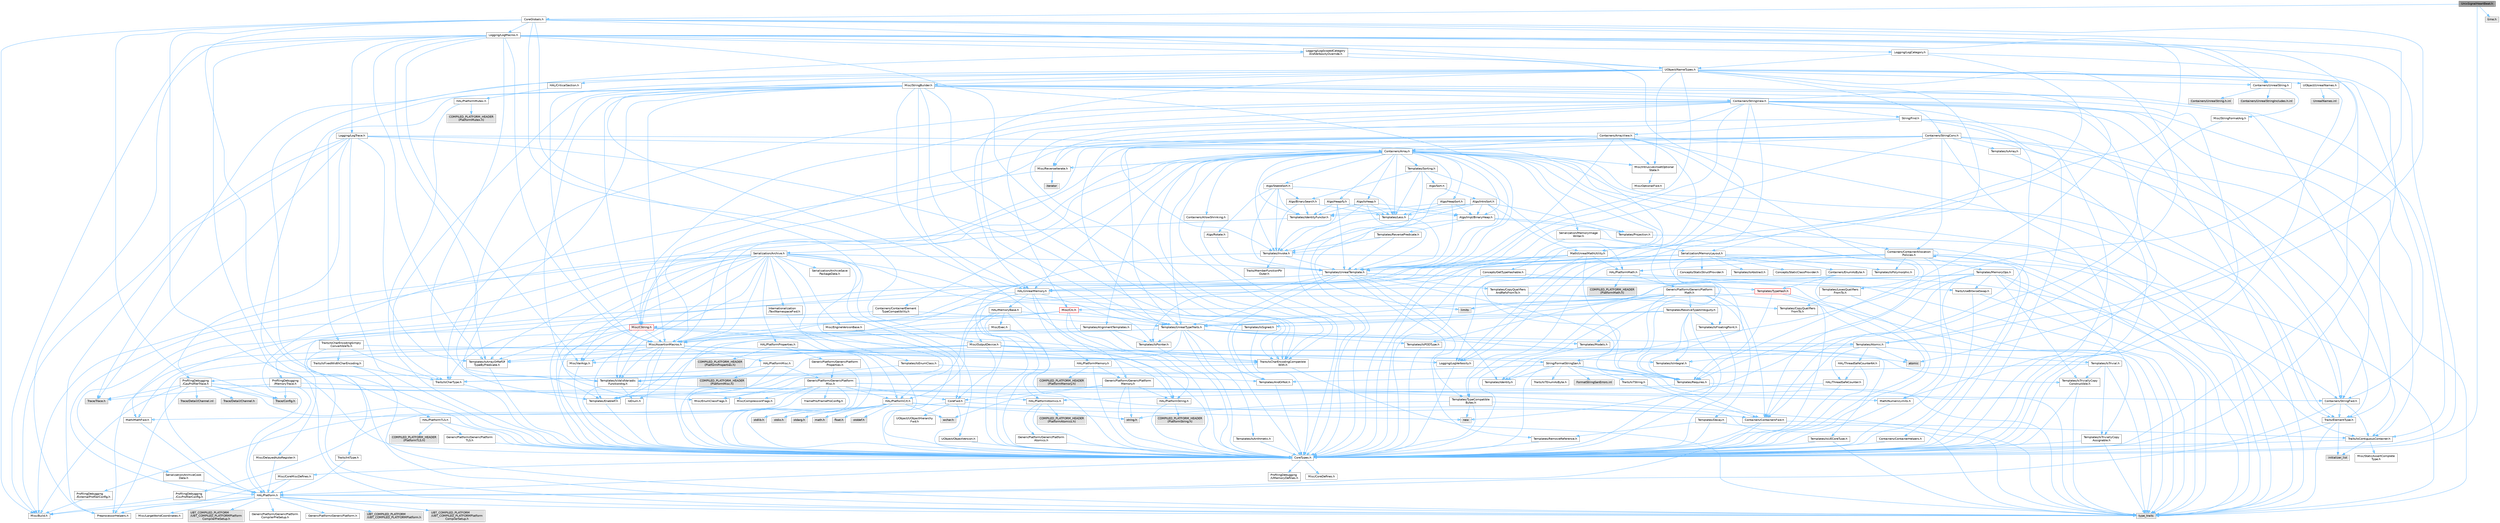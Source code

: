 digraph "UnixSignalHeartBeat.h"
{
 // INTERACTIVE_SVG=YES
 // LATEX_PDF_SIZE
  bgcolor="transparent";
  edge [fontname=Helvetica,fontsize=10,labelfontname=Helvetica,labelfontsize=10];
  node [fontname=Helvetica,fontsize=10,shape=box,height=0.2,width=0.4];
  Node1 [id="Node000001",label="UnixSignalHeartBeat.h",height=0.2,width=0.4,color="gray40", fillcolor="grey60", style="filled", fontcolor="black",tooltip=" "];
  Node1 -> Node2 [id="edge1_Node000001_Node000002",color="steelblue1",style="solid",tooltip=" "];
  Node2 [id="Node000002",label="CoreGlobals.h",height=0.2,width=0.4,color="grey40", fillcolor="white", style="filled",URL="$d5/d8c/CoreGlobals_8h.html",tooltip=" "];
  Node2 -> Node3 [id="edge2_Node000002_Node000003",color="steelblue1",style="solid",tooltip=" "];
  Node3 [id="Node000003",label="Containers/UnrealString.h",height=0.2,width=0.4,color="grey40", fillcolor="white", style="filled",URL="$d5/dba/UnrealString_8h.html",tooltip=" "];
  Node3 -> Node4 [id="edge3_Node000003_Node000004",color="steelblue1",style="solid",tooltip=" "];
  Node4 [id="Node000004",label="Containers/UnrealStringIncludes.h.inl",height=0.2,width=0.4,color="grey60", fillcolor="#E0E0E0", style="filled",tooltip=" "];
  Node3 -> Node5 [id="edge4_Node000003_Node000005",color="steelblue1",style="solid",tooltip=" "];
  Node5 [id="Node000005",label="Containers/UnrealString.h.inl",height=0.2,width=0.4,color="grey60", fillcolor="#E0E0E0", style="filled",tooltip=" "];
  Node3 -> Node6 [id="edge5_Node000003_Node000006",color="steelblue1",style="solid",tooltip=" "];
  Node6 [id="Node000006",label="Misc/StringFormatArg.h",height=0.2,width=0.4,color="grey40", fillcolor="white", style="filled",URL="$d2/d16/StringFormatArg_8h.html",tooltip=" "];
  Node6 -> Node7 [id="edge6_Node000006_Node000007",color="steelblue1",style="solid",tooltip=" "];
  Node7 [id="Node000007",label="Containers/ContainersFwd.h",height=0.2,width=0.4,color="grey40", fillcolor="white", style="filled",URL="$d4/d0a/ContainersFwd_8h.html",tooltip=" "];
  Node7 -> Node8 [id="edge7_Node000007_Node000008",color="steelblue1",style="solid",tooltip=" "];
  Node8 [id="Node000008",label="HAL/Platform.h",height=0.2,width=0.4,color="grey40", fillcolor="white", style="filled",URL="$d9/dd0/Platform_8h.html",tooltip=" "];
  Node8 -> Node9 [id="edge8_Node000008_Node000009",color="steelblue1",style="solid",tooltip=" "];
  Node9 [id="Node000009",label="Misc/Build.h",height=0.2,width=0.4,color="grey40", fillcolor="white", style="filled",URL="$d3/dbb/Build_8h.html",tooltip=" "];
  Node8 -> Node10 [id="edge9_Node000008_Node000010",color="steelblue1",style="solid",tooltip=" "];
  Node10 [id="Node000010",label="Misc/LargeWorldCoordinates.h",height=0.2,width=0.4,color="grey40", fillcolor="white", style="filled",URL="$d2/dcb/LargeWorldCoordinates_8h.html",tooltip=" "];
  Node8 -> Node11 [id="edge10_Node000008_Node000011",color="steelblue1",style="solid",tooltip=" "];
  Node11 [id="Node000011",label="type_traits",height=0.2,width=0.4,color="grey60", fillcolor="#E0E0E0", style="filled",tooltip=" "];
  Node8 -> Node12 [id="edge11_Node000008_Node000012",color="steelblue1",style="solid",tooltip=" "];
  Node12 [id="Node000012",label="PreprocessorHelpers.h",height=0.2,width=0.4,color="grey40", fillcolor="white", style="filled",URL="$db/ddb/PreprocessorHelpers_8h.html",tooltip=" "];
  Node8 -> Node13 [id="edge12_Node000008_Node000013",color="steelblue1",style="solid",tooltip=" "];
  Node13 [id="Node000013",label="UBT_COMPILED_PLATFORM\l/UBT_COMPILED_PLATFORMPlatform\lCompilerPreSetup.h",height=0.2,width=0.4,color="grey60", fillcolor="#E0E0E0", style="filled",tooltip=" "];
  Node8 -> Node14 [id="edge13_Node000008_Node000014",color="steelblue1",style="solid",tooltip=" "];
  Node14 [id="Node000014",label="GenericPlatform/GenericPlatform\lCompilerPreSetup.h",height=0.2,width=0.4,color="grey40", fillcolor="white", style="filled",URL="$d9/dc8/GenericPlatformCompilerPreSetup_8h.html",tooltip=" "];
  Node8 -> Node15 [id="edge14_Node000008_Node000015",color="steelblue1",style="solid",tooltip=" "];
  Node15 [id="Node000015",label="GenericPlatform/GenericPlatform.h",height=0.2,width=0.4,color="grey40", fillcolor="white", style="filled",URL="$d6/d84/GenericPlatform_8h.html",tooltip=" "];
  Node8 -> Node16 [id="edge15_Node000008_Node000016",color="steelblue1",style="solid",tooltip=" "];
  Node16 [id="Node000016",label="UBT_COMPILED_PLATFORM\l/UBT_COMPILED_PLATFORMPlatform.h",height=0.2,width=0.4,color="grey60", fillcolor="#E0E0E0", style="filled",tooltip=" "];
  Node8 -> Node17 [id="edge16_Node000008_Node000017",color="steelblue1",style="solid",tooltip=" "];
  Node17 [id="Node000017",label="UBT_COMPILED_PLATFORM\l/UBT_COMPILED_PLATFORMPlatform\lCompilerSetup.h",height=0.2,width=0.4,color="grey60", fillcolor="#E0E0E0", style="filled",tooltip=" "];
  Node7 -> Node18 [id="edge17_Node000007_Node000018",color="steelblue1",style="solid",tooltip=" "];
  Node18 [id="Node000018",label="CoreTypes.h",height=0.2,width=0.4,color="grey40", fillcolor="white", style="filled",URL="$dc/dec/CoreTypes_8h.html",tooltip=" "];
  Node18 -> Node8 [id="edge18_Node000018_Node000008",color="steelblue1",style="solid",tooltip=" "];
  Node18 -> Node19 [id="edge19_Node000018_Node000019",color="steelblue1",style="solid",tooltip=" "];
  Node19 [id="Node000019",label="ProfilingDebugging\l/UMemoryDefines.h",height=0.2,width=0.4,color="grey40", fillcolor="white", style="filled",URL="$d2/da2/UMemoryDefines_8h.html",tooltip=" "];
  Node18 -> Node20 [id="edge20_Node000018_Node000020",color="steelblue1",style="solid",tooltip=" "];
  Node20 [id="Node000020",label="Misc/CoreMiscDefines.h",height=0.2,width=0.4,color="grey40", fillcolor="white", style="filled",URL="$da/d38/CoreMiscDefines_8h.html",tooltip=" "];
  Node20 -> Node8 [id="edge21_Node000020_Node000008",color="steelblue1",style="solid",tooltip=" "];
  Node20 -> Node12 [id="edge22_Node000020_Node000012",color="steelblue1",style="solid",tooltip=" "];
  Node18 -> Node21 [id="edge23_Node000018_Node000021",color="steelblue1",style="solid",tooltip=" "];
  Node21 [id="Node000021",label="Misc/CoreDefines.h",height=0.2,width=0.4,color="grey40", fillcolor="white", style="filled",URL="$d3/dd2/CoreDefines_8h.html",tooltip=" "];
  Node7 -> Node22 [id="edge24_Node000007_Node000022",color="steelblue1",style="solid",tooltip=" "];
  Node22 [id="Node000022",label="Traits/IsContiguousContainer.h",height=0.2,width=0.4,color="grey40", fillcolor="white", style="filled",URL="$d5/d3c/IsContiguousContainer_8h.html",tooltip=" "];
  Node22 -> Node18 [id="edge25_Node000022_Node000018",color="steelblue1",style="solid",tooltip=" "];
  Node22 -> Node23 [id="edge26_Node000022_Node000023",color="steelblue1",style="solid",tooltip=" "];
  Node23 [id="Node000023",label="Misc/StaticAssertComplete\lType.h",height=0.2,width=0.4,color="grey40", fillcolor="white", style="filled",URL="$d5/d4e/StaticAssertCompleteType_8h.html",tooltip=" "];
  Node22 -> Node24 [id="edge27_Node000022_Node000024",color="steelblue1",style="solid",tooltip=" "];
  Node24 [id="Node000024",label="initializer_list",height=0.2,width=0.4,color="grey60", fillcolor="#E0E0E0", style="filled",tooltip=" "];
  Node2 -> Node18 [id="edge28_Node000002_Node000018",color="steelblue1",style="solid",tooltip=" "];
  Node2 -> Node25 [id="edge29_Node000002_Node000025",color="steelblue1",style="solid",tooltip=" "];
  Node25 [id="Node000025",label="HAL/PlatformTLS.h",height=0.2,width=0.4,color="grey40", fillcolor="white", style="filled",URL="$d0/def/PlatformTLS_8h.html",tooltip=" "];
  Node25 -> Node18 [id="edge30_Node000025_Node000018",color="steelblue1",style="solid",tooltip=" "];
  Node25 -> Node26 [id="edge31_Node000025_Node000026",color="steelblue1",style="solid",tooltip=" "];
  Node26 [id="Node000026",label="GenericPlatform/GenericPlatform\lTLS.h",height=0.2,width=0.4,color="grey40", fillcolor="white", style="filled",URL="$d3/d3c/GenericPlatformTLS_8h.html",tooltip=" "];
  Node26 -> Node18 [id="edge32_Node000026_Node000018",color="steelblue1",style="solid",tooltip=" "];
  Node25 -> Node27 [id="edge33_Node000025_Node000027",color="steelblue1",style="solid",tooltip=" "];
  Node27 [id="Node000027",label="COMPILED_PLATFORM_HEADER\l(PlatformTLS.h)",height=0.2,width=0.4,color="grey60", fillcolor="#E0E0E0", style="filled",tooltip=" "];
  Node2 -> Node28 [id="edge34_Node000002_Node000028",color="steelblue1",style="solid",tooltip=" "];
  Node28 [id="Node000028",label="Logging/LogMacros.h",height=0.2,width=0.4,color="grey40", fillcolor="white", style="filled",URL="$d0/d16/LogMacros_8h.html",tooltip=" "];
  Node28 -> Node3 [id="edge35_Node000028_Node000003",color="steelblue1",style="solid",tooltip=" "];
  Node28 -> Node18 [id="edge36_Node000028_Node000018",color="steelblue1",style="solid",tooltip=" "];
  Node28 -> Node12 [id="edge37_Node000028_Node000012",color="steelblue1",style="solid",tooltip=" "];
  Node28 -> Node29 [id="edge38_Node000028_Node000029",color="steelblue1",style="solid",tooltip=" "];
  Node29 [id="Node000029",label="Logging/LogCategory.h",height=0.2,width=0.4,color="grey40", fillcolor="white", style="filled",URL="$d9/d36/LogCategory_8h.html",tooltip=" "];
  Node29 -> Node18 [id="edge39_Node000029_Node000018",color="steelblue1",style="solid",tooltip=" "];
  Node29 -> Node30 [id="edge40_Node000029_Node000030",color="steelblue1",style="solid",tooltip=" "];
  Node30 [id="Node000030",label="Logging/LogVerbosity.h",height=0.2,width=0.4,color="grey40", fillcolor="white", style="filled",URL="$d2/d8f/LogVerbosity_8h.html",tooltip=" "];
  Node30 -> Node18 [id="edge41_Node000030_Node000018",color="steelblue1",style="solid",tooltip=" "];
  Node29 -> Node31 [id="edge42_Node000029_Node000031",color="steelblue1",style="solid",tooltip=" "];
  Node31 [id="Node000031",label="UObject/NameTypes.h",height=0.2,width=0.4,color="grey40", fillcolor="white", style="filled",URL="$d6/d35/NameTypes_8h.html",tooltip=" "];
  Node31 -> Node18 [id="edge43_Node000031_Node000018",color="steelblue1",style="solid",tooltip=" "];
  Node31 -> Node32 [id="edge44_Node000031_Node000032",color="steelblue1",style="solid",tooltip=" "];
  Node32 [id="Node000032",label="Misc/AssertionMacros.h",height=0.2,width=0.4,color="grey40", fillcolor="white", style="filled",URL="$d0/dfa/AssertionMacros_8h.html",tooltip=" "];
  Node32 -> Node18 [id="edge45_Node000032_Node000018",color="steelblue1",style="solid",tooltip=" "];
  Node32 -> Node8 [id="edge46_Node000032_Node000008",color="steelblue1",style="solid",tooltip=" "];
  Node32 -> Node33 [id="edge47_Node000032_Node000033",color="steelblue1",style="solid",tooltip=" "];
  Node33 [id="Node000033",label="HAL/PlatformMisc.h",height=0.2,width=0.4,color="grey40", fillcolor="white", style="filled",URL="$d0/df5/PlatformMisc_8h.html",tooltip=" "];
  Node33 -> Node18 [id="edge48_Node000033_Node000018",color="steelblue1",style="solid",tooltip=" "];
  Node33 -> Node34 [id="edge49_Node000033_Node000034",color="steelblue1",style="solid",tooltip=" "];
  Node34 [id="Node000034",label="GenericPlatform/GenericPlatform\lMisc.h",height=0.2,width=0.4,color="grey40", fillcolor="white", style="filled",URL="$db/d9a/GenericPlatformMisc_8h.html",tooltip=" "];
  Node34 -> Node35 [id="edge50_Node000034_Node000035",color="steelblue1",style="solid",tooltip=" "];
  Node35 [id="Node000035",label="Containers/StringFwd.h",height=0.2,width=0.4,color="grey40", fillcolor="white", style="filled",URL="$df/d37/StringFwd_8h.html",tooltip=" "];
  Node35 -> Node18 [id="edge51_Node000035_Node000018",color="steelblue1",style="solid",tooltip=" "];
  Node35 -> Node36 [id="edge52_Node000035_Node000036",color="steelblue1",style="solid",tooltip=" "];
  Node36 [id="Node000036",label="Traits/ElementType.h",height=0.2,width=0.4,color="grey40", fillcolor="white", style="filled",URL="$d5/d4f/ElementType_8h.html",tooltip=" "];
  Node36 -> Node8 [id="edge53_Node000036_Node000008",color="steelblue1",style="solid",tooltip=" "];
  Node36 -> Node24 [id="edge54_Node000036_Node000024",color="steelblue1",style="solid",tooltip=" "];
  Node36 -> Node11 [id="edge55_Node000036_Node000011",color="steelblue1",style="solid",tooltip=" "];
  Node35 -> Node22 [id="edge56_Node000035_Node000022",color="steelblue1",style="solid",tooltip=" "];
  Node34 -> Node37 [id="edge57_Node000034_Node000037",color="steelblue1",style="solid",tooltip=" "];
  Node37 [id="Node000037",label="CoreFwd.h",height=0.2,width=0.4,color="grey40", fillcolor="white", style="filled",URL="$d1/d1e/CoreFwd_8h.html",tooltip=" "];
  Node37 -> Node18 [id="edge58_Node000037_Node000018",color="steelblue1",style="solid",tooltip=" "];
  Node37 -> Node7 [id="edge59_Node000037_Node000007",color="steelblue1",style="solid",tooltip=" "];
  Node37 -> Node38 [id="edge60_Node000037_Node000038",color="steelblue1",style="solid",tooltip=" "];
  Node38 [id="Node000038",label="Math/MathFwd.h",height=0.2,width=0.4,color="grey40", fillcolor="white", style="filled",URL="$d2/d10/MathFwd_8h.html",tooltip=" "];
  Node38 -> Node8 [id="edge61_Node000038_Node000008",color="steelblue1",style="solid",tooltip=" "];
  Node37 -> Node39 [id="edge62_Node000037_Node000039",color="steelblue1",style="solid",tooltip=" "];
  Node39 [id="Node000039",label="UObject/UObjectHierarchy\lFwd.h",height=0.2,width=0.4,color="grey40", fillcolor="white", style="filled",URL="$d3/d13/UObjectHierarchyFwd_8h.html",tooltip=" "];
  Node34 -> Node18 [id="edge63_Node000034_Node000018",color="steelblue1",style="solid",tooltip=" "];
  Node34 -> Node40 [id="edge64_Node000034_Node000040",color="steelblue1",style="solid",tooltip=" "];
  Node40 [id="Node000040",label="FramePro/FrameProConfig.h",height=0.2,width=0.4,color="grey40", fillcolor="white", style="filled",URL="$d7/d90/FrameProConfig_8h.html",tooltip=" "];
  Node34 -> Node41 [id="edge65_Node000034_Node000041",color="steelblue1",style="solid",tooltip=" "];
  Node41 [id="Node000041",label="HAL/PlatformCrt.h",height=0.2,width=0.4,color="grey40", fillcolor="white", style="filled",URL="$d8/d75/PlatformCrt_8h.html",tooltip=" "];
  Node41 -> Node42 [id="edge66_Node000041_Node000042",color="steelblue1",style="solid",tooltip=" "];
  Node42 [id="Node000042",label="new",height=0.2,width=0.4,color="grey60", fillcolor="#E0E0E0", style="filled",tooltip=" "];
  Node41 -> Node43 [id="edge67_Node000041_Node000043",color="steelblue1",style="solid",tooltip=" "];
  Node43 [id="Node000043",label="wchar.h",height=0.2,width=0.4,color="grey60", fillcolor="#E0E0E0", style="filled",tooltip=" "];
  Node41 -> Node44 [id="edge68_Node000041_Node000044",color="steelblue1",style="solid",tooltip=" "];
  Node44 [id="Node000044",label="stddef.h",height=0.2,width=0.4,color="grey60", fillcolor="#E0E0E0", style="filled",tooltip=" "];
  Node41 -> Node45 [id="edge69_Node000041_Node000045",color="steelblue1",style="solid",tooltip=" "];
  Node45 [id="Node000045",label="stdlib.h",height=0.2,width=0.4,color="grey60", fillcolor="#E0E0E0", style="filled",tooltip=" "];
  Node41 -> Node46 [id="edge70_Node000041_Node000046",color="steelblue1",style="solid",tooltip=" "];
  Node46 [id="Node000046",label="stdio.h",height=0.2,width=0.4,color="grey60", fillcolor="#E0E0E0", style="filled",tooltip=" "];
  Node41 -> Node47 [id="edge71_Node000041_Node000047",color="steelblue1",style="solid",tooltip=" "];
  Node47 [id="Node000047",label="stdarg.h",height=0.2,width=0.4,color="grey60", fillcolor="#E0E0E0", style="filled",tooltip=" "];
  Node41 -> Node48 [id="edge72_Node000041_Node000048",color="steelblue1",style="solid",tooltip=" "];
  Node48 [id="Node000048",label="math.h",height=0.2,width=0.4,color="grey60", fillcolor="#E0E0E0", style="filled",tooltip=" "];
  Node41 -> Node49 [id="edge73_Node000041_Node000049",color="steelblue1",style="solid",tooltip=" "];
  Node49 [id="Node000049",label="float.h",height=0.2,width=0.4,color="grey60", fillcolor="#E0E0E0", style="filled",tooltip=" "];
  Node41 -> Node50 [id="edge74_Node000041_Node000050",color="steelblue1",style="solid",tooltip=" "];
  Node50 [id="Node000050",label="string.h",height=0.2,width=0.4,color="grey60", fillcolor="#E0E0E0", style="filled",tooltip=" "];
  Node34 -> Node51 [id="edge75_Node000034_Node000051",color="steelblue1",style="solid",tooltip=" "];
  Node51 [id="Node000051",label="Math/NumericLimits.h",height=0.2,width=0.4,color="grey40", fillcolor="white", style="filled",URL="$df/d1b/NumericLimits_8h.html",tooltip=" "];
  Node51 -> Node18 [id="edge76_Node000051_Node000018",color="steelblue1",style="solid",tooltip=" "];
  Node34 -> Node52 [id="edge77_Node000034_Node000052",color="steelblue1",style="solid",tooltip=" "];
  Node52 [id="Node000052",label="Misc/CompressionFlags.h",height=0.2,width=0.4,color="grey40", fillcolor="white", style="filled",URL="$d9/d76/CompressionFlags_8h.html",tooltip=" "];
  Node34 -> Node53 [id="edge78_Node000034_Node000053",color="steelblue1",style="solid",tooltip=" "];
  Node53 [id="Node000053",label="Misc/EnumClassFlags.h",height=0.2,width=0.4,color="grey40", fillcolor="white", style="filled",URL="$d8/de7/EnumClassFlags_8h.html",tooltip=" "];
  Node34 -> Node54 [id="edge79_Node000034_Node000054",color="steelblue1",style="solid",tooltip=" "];
  Node54 [id="Node000054",label="ProfilingDebugging\l/CsvProfilerConfig.h",height=0.2,width=0.4,color="grey40", fillcolor="white", style="filled",URL="$d3/d88/CsvProfilerConfig_8h.html",tooltip=" "];
  Node54 -> Node9 [id="edge80_Node000054_Node000009",color="steelblue1",style="solid",tooltip=" "];
  Node34 -> Node55 [id="edge81_Node000034_Node000055",color="steelblue1",style="solid",tooltip=" "];
  Node55 [id="Node000055",label="ProfilingDebugging\l/ExternalProfilerConfig.h",height=0.2,width=0.4,color="grey40", fillcolor="white", style="filled",URL="$d3/dbb/ExternalProfilerConfig_8h.html",tooltip=" "];
  Node55 -> Node9 [id="edge82_Node000055_Node000009",color="steelblue1",style="solid",tooltip=" "];
  Node33 -> Node56 [id="edge83_Node000033_Node000056",color="steelblue1",style="solid",tooltip=" "];
  Node56 [id="Node000056",label="COMPILED_PLATFORM_HEADER\l(PlatformMisc.h)",height=0.2,width=0.4,color="grey60", fillcolor="#E0E0E0", style="filled",tooltip=" "];
  Node33 -> Node57 [id="edge84_Node000033_Node000057",color="steelblue1",style="solid",tooltip=" "];
  Node57 [id="Node000057",label="ProfilingDebugging\l/CpuProfilerTrace.h",height=0.2,width=0.4,color="grey40", fillcolor="white", style="filled",URL="$da/dcb/CpuProfilerTrace_8h.html",tooltip=" "];
  Node57 -> Node18 [id="edge85_Node000057_Node000018",color="steelblue1",style="solid",tooltip=" "];
  Node57 -> Node7 [id="edge86_Node000057_Node000007",color="steelblue1",style="solid",tooltip=" "];
  Node57 -> Node58 [id="edge87_Node000057_Node000058",color="steelblue1",style="solid",tooltip=" "];
  Node58 [id="Node000058",label="HAL/PlatformAtomics.h",height=0.2,width=0.4,color="grey40", fillcolor="white", style="filled",URL="$d3/d36/PlatformAtomics_8h.html",tooltip=" "];
  Node58 -> Node18 [id="edge88_Node000058_Node000018",color="steelblue1",style="solid",tooltip=" "];
  Node58 -> Node59 [id="edge89_Node000058_Node000059",color="steelblue1",style="solid",tooltip=" "];
  Node59 [id="Node000059",label="GenericPlatform/GenericPlatform\lAtomics.h",height=0.2,width=0.4,color="grey40", fillcolor="white", style="filled",URL="$da/d72/GenericPlatformAtomics_8h.html",tooltip=" "];
  Node59 -> Node18 [id="edge90_Node000059_Node000018",color="steelblue1",style="solid",tooltip=" "];
  Node58 -> Node60 [id="edge91_Node000058_Node000060",color="steelblue1",style="solid",tooltip=" "];
  Node60 [id="Node000060",label="COMPILED_PLATFORM_HEADER\l(PlatformAtomics.h)",height=0.2,width=0.4,color="grey60", fillcolor="#E0E0E0", style="filled",tooltip=" "];
  Node57 -> Node12 [id="edge92_Node000057_Node000012",color="steelblue1",style="solid",tooltip=" "];
  Node57 -> Node9 [id="edge93_Node000057_Node000009",color="steelblue1",style="solid",tooltip=" "];
  Node57 -> Node61 [id="edge94_Node000057_Node000061",color="steelblue1",style="solid",tooltip=" "];
  Node61 [id="Node000061",label="Trace/Config.h",height=0.2,width=0.4,color="grey60", fillcolor="#E0E0E0", style="filled",tooltip=" "];
  Node57 -> Node62 [id="edge95_Node000057_Node000062",color="steelblue1",style="solid",tooltip=" "];
  Node62 [id="Node000062",label="Trace/Detail/Channel.h",height=0.2,width=0.4,color="grey60", fillcolor="#E0E0E0", style="filled",tooltip=" "];
  Node57 -> Node63 [id="edge96_Node000057_Node000063",color="steelblue1",style="solid",tooltip=" "];
  Node63 [id="Node000063",label="Trace/Detail/Channel.inl",height=0.2,width=0.4,color="grey60", fillcolor="#E0E0E0", style="filled",tooltip=" "];
  Node57 -> Node64 [id="edge97_Node000057_Node000064",color="steelblue1",style="solid",tooltip=" "];
  Node64 [id="Node000064",label="Trace/Trace.h",height=0.2,width=0.4,color="grey60", fillcolor="#E0E0E0", style="filled",tooltip=" "];
  Node32 -> Node12 [id="edge98_Node000032_Node000012",color="steelblue1",style="solid",tooltip=" "];
  Node32 -> Node65 [id="edge99_Node000032_Node000065",color="steelblue1",style="solid",tooltip=" "];
  Node65 [id="Node000065",label="Templates/EnableIf.h",height=0.2,width=0.4,color="grey40", fillcolor="white", style="filled",URL="$d7/d60/EnableIf_8h.html",tooltip=" "];
  Node65 -> Node18 [id="edge100_Node000065_Node000018",color="steelblue1",style="solid",tooltip=" "];
  Node32 -> Node66 [id="edge101_Node000032_Node000066",color="steelblue1",style="solid",tooltip=" "];
  Node66 [id="Node000066",label="Templates/IsArrayOrRefOf\lTypeByPredicate.h",height=0.2,width=0.4,color="grey40", fillcolor="white", style="filled",URL="$d6/da1/IsArrayOrRefOfTypeByPredicate_8h.html",tooltip=" "];
  Node66 -> Node18 [id="edge102_Node000066_Node000018",color="steelblue1",style="solid",tooltip=" "];
  Node32 -> Node67 [id="edge103_Node000032_Node000067",color="steelblue1",style="solid",tooltip=" "];
  Node67 [id="Node000067",label="Templates/IsValidVariadic\lFunctionArg.h",height=0.2,width=0.4,color="grey40", fillcolor="white", style="filled",URL="$d0/dc8/IsValidVariadicFunctionArg_8h.html",tooltip=" "];
  Node67 -> Node18 [id="edge104_Node000067_Node000018",color="steelblue1",style="solid",tooltip=" "];
  Node67 -> Node68 [id="edge105_Node000067_Node000068",color="steelblue1",style="solid",tooltip=" "];
  Node68 [id="Node000068",label="IsEnum.h",height=0.2,width=0.4,color="grey40", fillcolor="white", style="filled",URL="$d4/de5/IsEnum_8h.html",tooltip=" "];
  Node67 -> Node11 [id="edge106_Node000067_Node000011",color="steelblue1",style="solid",tooltip=" "];
  Node32 -> Node69 [id="edge107_Node000032_Node000069",color="steelblue1",style="solid",tooltip=" "];
  Node69 [id="Node000069",label="Traits/IsCharEncodingCompatible\lWith.h",height=0.2,width=0.4,color="grey40", fillcolor="white", style="filled",URL="$df/dd1/IsCharEncodingCompatibleWith_8h.html",tooltip=" "];
  Node69 -> Node11 [id="edge108_Node000069_Node000011",color="steelblue1",style="solid",tooltip=" "];
  Node69 -> Node70 [id="edge109_Node000069_Node000070",color="steelblue1",style="solid",tooltip=" "];
  Node70 [id="Node000070",label="Traits/IsCharType.h",height=0.2,width=0.4,color="grey40", fillcolor="white", style="filled",URL="$db/d51/IsCharType_8h.html",tooltip=" "];
  Node70 -> Node18 [id="edge110_Node000070_Node000018",color="steelblue1",style="solid",tooltip=" "];
  Node32 -> Node71 [id="edge111_Node000032_Node000071",color="steelblue1",style="solid",tooltip=" "];
  Node71 [id="Node000071",label="Misc/VarArgs.h",height=0.2,width=0.4,color="grey40", fillcolor="white", style="filled",URL="$d5/d6f/VarArgs_8h.html",tooltip=" "];
  Node71 -> Node18 [id="edge112_Node000071_Node000018",color="steelblue1",style="solid",tooltip=" "];
  Node32 -> Node72 [id="edge113_Node000032_Node000072",color="steelblue1",style="solid",tooltip=" "];
  Node72 [id="Node000072",label="String/FormatStringSan.h",height=0.2,width=0.4,color="grey40", fillcolor="white", style="filled",URL="$d3/d8b/FormatStringSan_8h.html",tooltip=" "];
  Node72 -> Node11 [id="edge114_Node000072_Node000011",color="steelblue1",style="solid",tooltip=" "];
  Node72 -> Node18 [id="edge115_Node000072_Node000018",color="steelblue1",style="solid",tooltip=" "];
  Node72 -> Node73 [id="edge116_Node000072_Node000073",color="steelblue1",style="solid",tooltip=" "];
  Node73 [id="Node000073",label="Templates/Requires.h",height=0.2,width=0.4,color="grey40", fillcolor="white", style="filled",URL="$dc/d96/Requires_8h.html",tooltip=" "];
  Node73 -> Node65 [id="edge117_Node000073_Node000065",color="steelblue1",style="solid",tooltip=" "];
  Node73 -> Node11 [id="edge118_Node000073_Node000011",color="steelblue1",style="solid",tooltip=" "];
  Node72 -> Node74 [id="edge119_Node000072_Node000074",color="steelblue1",style="solid",tooltip=" "];
  Node74 [id="Node000074",label="Templates/Identity.h",height=0.2,width=0.4,color="grey40", fillcolor="white", style="filled",URL="$d0/dd5/Identity_8h.html",tooltip=" "];
  Node72 -> Node67 [id="edge120_Node000072_Node000067",color="steelblue1",style="solid",tooltip=" "];
  Node72 -> Node70 [id="edge121_Node000072_Node000070",color="steelblue1",style="solid",tooltip=" "];
  Node72 -> Node75 [id="edge122_Node000072_Node000075",color="steelblue1",style="solid",tooltip=" "];
  Node75 [id="Node000075",label="Traits/IsTEnumAsByte.h",height=0.2,width=0.4,color="grey40", fillcolor="white", style="filled",URL="$d1/de6/IsTEnumAsByte_8h.html",tooltip=" "];
  Node72 -> Node76 [id="edge123_Node000072_Node000076",color="steelblue1",style="solid",tooltip=" "];
  Node76 [id="Node000076",label="Traits/IsTString.h",height=0.2,width=0.4,color="grey40", fillcolor="white", style="filled",URL="$d0/df8/IsTString_8h.html",tooltip=" "];
  Node76 -> Node7 [id="edge124_Node000076_Node000007",color="steelblue1",style="solid",tooltip=" "];
  Node72 -> Node7 [id="edge125_Node000072_Node000007",color="steelblue1",style="solid",tooltip=" "];
  Node72 -> Node77 [id="edge126_Node000072_Node000077",color="steelblue1",style="solid",tooltip=" "];
  Node77 [id="Node000077",label="FormatStringSanErrors.inl",height=0.2,width=0.4,color="grey60", fillcolor="#E0E0E0", style="filled",tooltip=" "];
  Node32 -> Node78 [id="edge127_Node000032_Node000078",color="steelblue1",style="solid",tooltip=" "];
  Node78 [id="Node000078",label="atomic",height=0.2,width=0.4,color="grey60", fillcolor="#E0E0E0", style="filled",tooltip=" "];
  Node31 -> Node79 [id="edge128_Node000031_Node000079",color="steelblue1",style="solid",tooltip=" "];
  Node79 [id="Node000079",label="HAL/UnrealMemory.h",height=0.2,width=0.4,color="grey40", fillcolor="white", style="filled",URL="$d9/d96/UnrealMemory_8h.html",tooltip=" "];
  Node79 -> Node18 [id="edge129_Node000079_Node000018",color="steelblue1",style="solid",tooltip=" "];
  Node79 -> Node80 [id="edge130_Node000079_Node000080",color="steelblue1",style="solid",tooltip=" "];
  Node80 [id="Node000080",label="GenericPlatform/GenericPlatform\lMemory.h",height=0.2,width=0.4,color="grey40", fillcolor="white", style="filled",URL="$dd/d22/GenericPlatformMemory_8h.html",tooltip=" "];
  Node80 -> Node37 [id="edge131_Node000080_Node000037",color="steelblue1",style="solid",tooltip=" "];
  Node80 -> Node18 [id="edge132_Node000080_Node000018",color="steelblue1",style="solid",tooltip=" "];
  Node80 -> Node81 [id="edge133_Node000080_Node000081",color="steelblue1",style="solid",tooltip=" "];
  Node81 [id="Node000081",label="HAL/PlatformString.h",height=0.2,width=0.4,color="grey40", fillcolor="white", style="filled",URL="$db/db5/PlatformString_8h.html",tooltip=" "];
  Node81 -> Node18 [id="edge134_Node000081_Node000018",color="steelblue1",style="solid",tooltip=" "];
  Node81 -> Node82 [id="edge135_Node000081_Node000082",color="steelblue1",style="solid",tooltip=" "];
  Node82 [id="Node000082",label="COMPILED_PLATFORM_HEADER\l(PlatformString.h)",height=0.2,width=0.4,color="grey60", fillcolor="#E0E0E0", style="filled",tooltip=" "];
  Node80 -> Node50 [id="edge136_Node000080_Node000050",color="steelblue1",style="solid",tooltip=" "];
  Node80 -> Node43 [id="edge137_Node000080_Node000043",color="steelblue1",style="solid",tooltip=" "];
  Node79 -> Node83 [id="edge138_Node000079_Node000083",color="steelblue1",style="solid",tooltip=" "];
  Node83 [id="Node000083",label="HAL/MemoryBase.h",height=0.2,width=0.4,color="grey40", fillcolor="white", style="filled",URL="$d6/d9f/MemoryBase_8h.html",tooltip=" "];
  Node83 -> Node18 [id="edge139_Node000083_Node000018",color="steelblue1",style="solid",tooltip=" "];
  Node83 -> Node58 [id="edge140_Node000083_Node000058",color="steelblue1",style="solid",tooltip=" "];
  Node83 -> Node41 [id="edge141_Node000083_Node000041",color="steelblue1",style="solid",tooltip=" "];
  Node83 -> Node84 [id="edge142_Node000083_Node000084",color="steelblue1",style="solid",tooltip=" "];
  Node84 [id="Node000084",label="Misc/Exec.h",height=0.2,width=0.4,color="grey40", fillcolor="white", style="filled",URL="$de/ddb/Exec_8h.html",tooltip=" "];
  Node84 -> Node18 [id="edge143_Node000084_Node000018",color="steelblue1",style="solid",tooltip=" "];
  Node84 -> Node32 [id="edge144_Node000084_Node000032",color="steelblue1",style="solid",tooltip=" "];
  Node83 -> Node85 [id="edge145_Node000083_Node000085",color="steelblue1",style="solid",tooltip=" "];
  Node85 [id="Node000085",label="Misc/OutputDevice.h",height=0.2,width=0.4,color="grey40", fillcolor="white", style="filled",URL="$d7/d32/OutputDevice_8h.html",tooltip=" "];
  Node85 -> Node37 [id="edge146_Node000085_Node000037",color="steelblue1",style="solid",tooltip=" "];
  Node85 -> Node18 [id="edge147_Node000085_Node000018",color="steelblue1",style="solid",tooltip=" "];
  Node85 -> Node30 [id="edge148_Node000085_Node000030",color="steelblue1",style="solid",tooltip=" "];
  Node85 -> Node71 [id="edge149_Node000085_Node000071",color="steelblue1",style="solid",tooltip=" "];
  Node85 -> Node66 [id="edge150_Node000085_Node000066",color="steelblue1",style="solid",tooltip=" "];
  Node85 -> Node67 [id="edge151_Node000085_Node000067",color="steelblue1",style="solid",tooltip=" "];
  Node85 -> Node69 [id="edge152_Node000085_Node000069",color="steelblue1",style="solid",tooltip=" "];
  Node83 -> Node86 [id="edge153_Node000083_Node000086",color="steelblue1",style="solid",tooltip=" "];
  Node86 [id="Node000086",label="Templates/Atomic.h",height=0.2,width=0.4,color="grey40", fillcolor="white", style="filled",URL="$d3/d91/Atomic_8h.html",tooltip=" "];
  Node86 -> Node87 [id="edge154_Node000086_Node000087",color="steelblue1",style="solid",tooltip=" "];
  Node87 [id="Node000087",label="HAL/ThreadSafeCounter.h",height=0.2,width=0.4,color="grey40", fillcolor="white", style="filled",URL="$dc/dc9/ThreadSafeCounter_8h.html",tooltip=" "];
  Node87 -> Node18 [id="edge155_Node000087_Node000018",color="steelblue1",style="solid",tooltip=" "];
  Node87 -> Node58 [id="edge156_Node000087_Node000058",color="steelblue1",style="solid",tooltip=" "];
  Node86 -> Node88 [id="edge157_Node000086_Node000088",color="steelblue1",style="solid",tooltip=" "];
  Node88 [id="Node000088",label="HAL/ThreadSafeCounter64.h",height=0.2,width=0.4,color="grey40", fillcolor="white", style="filled",URL="$d0/d12/ThreadSafeCounter64_8h.html",tooltip=" "];
  Node88 -> Node18 [id="edge158_Node000088_Node000018",color="steelblue1",style="solid",tooltip=" "];
  Node88 -> Node87 [id="edge159_Node000088_Node000087",color="steelblue1",style="solid",tooltip=" "];
  Node86 -> Node89 [id="edge160_Node000086_Node000089",color="steelblue1",style="solid",tooltip=" "];
  Node89 [id="Node000089",label="Templates/IsIntegral.h",height=0.2,width=0.4,color="grey40", fillcolor="white", style="filled",URL="$da/d64/IsIntegral_8h.html",tooltip=" "];
  Node89 -> Node18 [id="edge161_Node000089_Node000018",color="steelblue1",style="solid",tooltip=" "];
  Node86 -> Node90 [id="edge162_Node000086_Node000090",color="steelblue1",style="solid",tooltip=" "];
  Node90 [id="Node000090",label="Templates/IsTrivial.h",height=0.2,width=0.4,color="grey40", fillcolor="white", style="filled",URL="$da/d4c/IsTrivial_8h.html",tooltip=" "];
  Node90 -> Node91 [id="edge163_Node000090_Node000091",color="steelblue1",style="solid",tooltip=" "];
  Node91 [id="Node000091",label="Templates/AndOrNot.h",height=0.2,width=0.4,color="grey40", fillcolor="white", style="filled",URL="$db/d0a/AndOrNot_8h.html",tooltip=" "];
  Node91 -> Node18 [id="edge164_Node000091_Node000018",color="steelblue1",style="solid",tooltip=" "];
  Node90 -> Node92 [id="edge165_Node000090_Node000092",color="steelblue1",style="solid",tooltip=" "];
  Node92 [id="Node000092",label="Templates/IsTriviallyCopy\lConstructible.h",height=0.2,width=0.4,color="grey40", fillcolor="white", style="filled",URL="$d3/d78/IsTriviallyCopyConstructible_8h.html",tooltip=" "];
  Node92 -> Node18 [id="edge166_Node000092_Node000018",color="steelblue1",style="solid",tooltip=" "];
  Node92 -> Node11 [id="edge167_Node000092_Node000011",color="steelblue1",style="solid",tooltip=" "];
  Node90 -> Node93 [id="edge168_Node000090_Node000093",color="steelblue1",style="solid",tooltip=" "];
  Node93 [id="Node000093",label="Templates/IsTriviallyCopy\lAssignable.h",height=0.2,width=0.4,color="grey40", fillcolor="white", style="filled",URL="$d2/df2/IsTriviallyCopyAssignable_8h.html",tooltip=" "];
  Node93 -> Node18 [id="edge169_Node000093_Node000018",color="steelblue1",style="solid",tooltip=" "];
  Node93 -> Node11 [id="edge170_Node000093_Node000011",color="steelblue1",style="solid",tooltip=" "];
  Node90 -> Node11 [id="edge171_Node000090_Node000011",color="steelblue1",style="solid",tooltip=" "];
  Node86 -> Node94 [id="edge172_Node000086_Node000094",color="steelblue1",style="solid",tooltip=" "];
  Node94 [id="Node000094",label="Traits/IntType.h",height=0.2,width=0.4,color="grey40", fillcolor="white", style="filled",URL="$d7/deb/IntType_8h.html",tooltip=" "];
  Node94 -> Node8 [id="edge173_Node000094_Node000008",color="steelblue1",style="solid",tooltip=" "];
  Node86 -> Node78 [id="edge174_Node000086_Node000078",color="steelblue1",style="solid",tooltip=" "];
  Node79 -> Node95 [id="edge175_Node000079_Node000095",color="steelblue1",style="solid",tooltip=" "];
  Node95 [id="Node000095",label="HAL/PlatformMemory.h",height=0.2,width=0.4,color="grey40", fillcolor="white", style="filled",URL="$de/d68/PlatformMemory_8h.html",tooltip=" "];
  Node95 -> Node18 [id="edge176_Node000095_Node000018",color="steelblue1",style="solid",tooltip=" "];
  Node95 -> Node80 [id="edge177_Node000095_Node000080",color="steelblue1",style="solid",tooltip=" "];
  Node95 -> Node96 [id="edge178_Node000095_Node000096",color="steelblue1",style="solid",tooltip=" "];
  Node96 [id="Node000096",label="COMPILED_PLATFORM_HEADER\l(PlatformMemory.h)",height=0.2,width=0.4,color="grey60", fillcolor="#E0E0E0", style="filled",tooltip=" "];
  Node79 -> Node97 [id="edge179_Node000079_Node000097",color="steelblue1",style="solid",tooltip=" "];
  Node97 [id="Node000097",label="ProfilingDebugging\l/MemoryTrace.h",height=0.2,width=0.4,color="grey40", fillcolor="white", style="filled",URL="$da/dd7/MemoryTrace_8h.html",tooltip=" "];
  Node97 -> Node8 [id="edge180_Node000097_Node000008",color="steelblue1",style="solid",tooltip=" "];
  Node97 -> Node53 [id="edge181_Node000097_Node000053",color="steelblue1",style="solid",tooltip=" "];
  Node97 -> Node61 [id="edge182_Node000097_Node000061",color="steelblue1",style="solid",tooltip=" "];
  Node97 -> Node64 [id="edge183_Node000097_Node000064",color="steelblue1",style="solid",tooltip=" "];
  Node79 -> Node98 [id="edge184_Node000079_Node000098",color="steelblue1",style="solid",tooltip=" "];
  Node98 [id="Node000098",label="Templates/IsPointer.h",height=0.2,width=0.4,color="grey40", fillcolor="white", style="filled",URL="$d7/d05/IsPointer_8h.html",tooltip=" "];
  Node98 -> Node18 [id="edge185_Node000098_Node000018",color="steelblue1",style="solid",tooltip=" "];
  Node31 -> Node99 [id="edge186_Node000031_Node000099",color="steelblue1",style="solid",tooltip=" "];
  Node99 [id="Node000099",label="Templates/UnrealTypeTraits.h",height=0.2,width=0.4,color="grey40", fillcolor="white", style="filled",URL="$d2/d2d/UnrealTypeTraits_8h.html",tooltip=" "];
  Node99 -> Node18 [id="edge187_Node000099_Node000018",color="steelblue1",style="solid",tooltip=" "];
  Node99 -> Node98 [id="edge188_Node000099_Node000098",color="steelblue1",style="solid",tooltip=" "];
  Node99 -> Node32 [id="edge189_Node000099_Node000032",color="steelblue1",style="solid",tooltip=" "];
  Node99 -> Node91 [id="edge190_Node000099_Node000091",color="steelblue1",style="solid",tooltip=" "];
  Node99 -> Node65 [id="edge191_Node000099_Node000065",color="steelblue1",style="solid",tooltip=" "];
  Node99 -> Node100 [id="edge192_Node000099_Node000100",color="steelblue1",style="solid",tooltip=" "];
  Node100 [id="Node000100",label="Templates/IsArithmetic.h",height=0.2,width=0.4,color="grey40", fillcolor="white", style="filled",URL="$d2/d5d/IsArithmetic_8h.html",tooltip=" "];
  Node100 -> Node18 [id="edge193_Node000100_Node000018",color="steelblue1",style="solid",tooltip=" "];
  Node99 -> Node68 [id="edge194_Node000099_Node000068",color="steelblue1",style="solid",tooltip=" "];
  Node99 -> Node101 [id="edge195_Node000099_Node000101",color="steelblue1",style="solid",tooltip=" "];
  Node101 [id="Node000101",label="Templates/Models.h",height=0.2,width=0.4,color="grey40", fillcolor="white", style="filled",URL="$d3/d0c/Models_8h.html",tooltip=" "];
  Node101 -> Node74 [id="edge196_Node000101_Node000074",color="steelblue1",style="solid",tooltip=" "];
  Node99 -> Node102 [id="edge197_Node000099_Node000102",color="steelblue1",style="solid",tooltip=" "];
  Node102 [id="Node000102",label="Templates/IsPODType.h",height=0.2,width=0.4,color="grey40", fillcolor="white", style="filled",URL="$d7/db1/IsPODType_8h.html",tooltip=" "];
  Node102 -> Node18 [id="edge198_Node000102_Node000018",color="steelblue1",style="solid",tooltip=" "];
  Node99 -> Node103 [id="edge199_Node000099_Node000103",color="steelblue1",style="solid",tooltip=" "];
  Node103 [id="Node000103",label="Templates/IsUECoreType.h",height=0.2,width=0.4,color="grey40", fillcolor="white", style="filled",URL="$d1/db8/IsUECoreType_8h.html",tooltip=" "];
  Node103 -> Node18 [id="edge200_Node000103_Node000018",color="steelblue1",style="solid",tooltip=" "];
  Node103 -> Node11 [id="edge201_Node000103_Node000011",color="steelblue1",style="solid",tooltip=" "];
  Node99 -> Node92 [id="edge202_Node000099_Node000092",color="steelblue1",style="solid",tooltip=" "];
  Node31 -> Node104 [id="edge203_Node000031_Node000104",color="steelblue1",style="solid",tooltip=" "];
  Node104 [id="Node000104",label="Templates/UnrealTemplate.h",height=0.2,width=0.4,color="grey40", fillcolor="white", style="filled",URL="$d4/d24/UnrealTemplate_8h.html",tooltip=" "];
  Node104 -> Node18 [id="edge204_Node000104_Node000018",color="steelblue1",style="solid",tooltip=" "];
  Node104 -> Node98 [id="edge205_Node000104_Node000098",color="steelblue1",style="solid",tooltip=" "];
  Node104 -> Node79 [id="edge206_Node000104_Node000079",color="steelblue1",style="solid",tooltip=" "];
  Node104 -> Node105 [id="edge207_Node000104_Node000105",color="steelblue1",style="solid",tooltip=" "];
  Node105 [id="Node000105",label="Templates/CopyQualifiers\lAndRefsFromTo.h",height=0.2,width=0.4,color="grey40", fillcolor="white", style="filled",URL="$d3/db3/CopyQualifiersAndRefsFromTo_8h.html",tooltip=" "];
  Node105 -> Node106 [id="edge208_Node000105_Node000106",color="steelblue1",style="solid",tooltip=" "];
  Node106 [id="Node000106",label="Templates/CopyQualifiers\lFromTo.h",height=0.2,width=0.4,color="grey40", fillcolor="white", style="filled",URL="$d5/db4/CopyQualifiersFromTo_8h.html",tooltip=" "];
  Node104 -> Node99 [id="edge209_Node000104_Node000099",color="steelblue1",style="solid",tooltip=" "];
  Node104 -> Node107 [id="edge210_Node000104_Node000107",color="steelblue1",style="solid",tooltip=" "];
  Node107 [id="Node000107",label="Templates/RemoveReference.h",height=0.2,width=0.4,color="grey40", fillcolor="white", style="filled",URL="$da/dbe/RemoveReference_8h.html",tooltip=" "];
  Node107 -> Node18 [id="edge211_Node000107_Node000018",color="steelblue1",style="solid",tooltip=" "];
  Node104 -> Node73 [id="edge212_Node000104_Node000073",color="steelblue1",style="solid",tooltip=" "];
  Node104 -> Node108 [id="edge213_Node000104_Node000108",color="steelblue1",style="solid",tooltip=" "];
  Node108 [id="Node000108",label="Templates/TypeCompatible\lBytes.h",height=0.2,width=0.4,color="grey40", fillcolor="white", style="filled",URL="$df/d0a/TypeCompatibleBytes_8h.html",tooltip=" "];
  Node108 -> Node18 [id="edge214_Node000108_Node000018",color="steelblue1",style="solid",tooltip=" "];
  Node108 -> Node50 [id="edge215_Node000108_Node000050",color="steelblue1",style="solid",tooltip=" "];
  Node108 -> Node42 [id="edge216_Node000108_Node000042",color="steelblue1",style="solid",tooltip=" "];
  Node108 -> Node11 [id="edge217_Node000108_Node000011",color="steelblue1",style="solid",tooltip=" "];
  Node104 -> Node74 [id="edge218_Node000104_Node000074",color="steelblue1",style="solid",tooltip=" "];
  Node104 -> Node22 [id="edge219_Node000104_Node000022",color="steelblue1",style="solid",tooltip=" "];
  Node104 -> Node109 [id="edge220_Node000104_Node000109",color="steelblue1",style="solid",tooltip=" "];
  Node109 [id="Node000109",label="Traits/UseBitwiseSwap.h",height=0.2,width=0.4,color="grey40", fillcolor="white", style="filled",URL="$db/df3/UseBitwiseSwap_8h.html",tooltip=" "];
  Node109 -> Node18 [id="edge221_Node000109_Node000018",color="steelblue1",style="solid",tooltip=" "];
  Node109 -> Node11 [id="edge222_Node000109_Node000011",color="steelblue1",style="solid",tooltip=" "];
  Node104 -> Node11 [id="edge223_Node000104_Node000011",color="steelblue1",style="solid",tooltip=" "];
  Node31 -> Node3 [id="edge224_Node000031_Node000003",color="steelblue1",style="solid",tooltip=" "];
  Node31 -> Node110 [id="edge225_Node000031_Node000110",color="steelblue1",style="solid",tooltip=" "];
  Node110 [id="Node000110",label="HAL/CriticalSection.h",height=0.2,width=0.4,color="grey40", fillcolor="white", style="filled",URL="$d6/d90/CriticalSection_8h.html",tooltip=" "];
  Node110 -> Node111 [id="edge226_Node000110_Node000111",color="steelblue1",style="solid",tooltip=" "];
  Node111 [id="Node000111",label="HAL/PlatformMutex.h",height=0.2,width=0.4,color="grey40", fillcolor="white", style="filled",URL="$d9/d0b/PlatformMutex_8h.html",tooltip=" "];
  Node111 -> Node18 [id="edge227_Node000111_Node000018",color="steelblue1",style="solid",tooltip=" "];
  Node111 -> Node112 [id="edge228_Node000111_Node000112",color="steelblue1",style="solid",tooltip=" "];
  Node112 [id="Node000112",label="COMPILED_PLATFORM_HEADER\l(PlatformMutex.h)",height=0.2,width=0.4,color="grey60", fillcolor="#E0E0E0", style="filled",tooltip=" "];
  Node31 -> Node113 [id="edge229_Node000031_Node000113",color="steelblue1",style="solid",tooltip=" "];
  Node113 [id="Node000113",label="Containers/StringConv.h",height=0.2,width=0.4,color="grey40", fillcolor="white", style="filled",URL="$d3/ddf/StringConv_8h.html",tooltip=" "];
  Node113 -> Node18 [id="edge230_Node000113_Node000018",color="steelblue1",style="solid",tooltip=" "];
  Node113 -> Node32 [id="edge231_Node000113_Node000032",color="steelblue1",style="solid",tooltip=" "];
  Node113 -> Node114 [id="edge232_Node000113_Node000114",color="steelblue1",style="solid",tooltip=" "];
  Node114 [id="Node000114",label="Containers/ContainerAllocation\lPolicies.h",height=0.2,width=0.4,color="grey40", fillcolor="white", style="filled",URL="$d7/dff/ContainerAllocationPolicies_8h.html",tooltip=" "];
  Node114 -> Node18 [id="edge233_Node000114_Node000018",color="steelblue1",style="solid",tooltip=" "];
  Node114 -> Node115 [id="edge234_Node000114_Node000115",color="steelblue1",style="solid",tooltip=" "];
  Node115 [id="Node000115",label="Containers/ContainerHelpers.h",height=0.2,width=0.4,color="grey40", fillcolor="white", style="filled",URL="$d7/d33/ContainerHelpers_8h.html",tooltip=" "];
  Node115 -> Node18 [id="edge235_Node000115_Node000018",color="steelblue1",style="solid",tooltip=" "];
  Node114 -> Node114 [id="edge236_Node000114_Node000114",color="steelblue1",style="solid",tooltip=" "];
  Node114 -> Node116 [id="edge237_Node000114_Node000116",color="steelblue1",style="solid",tooltip=" "];
  Node116 [id="Node000116",label="HAL/PlatformMath.h",height=0.2,width=0.4,color="grey40", fillcolor="white", style="filled",URL="$dc/d53/PlatformMath_8h.html",tooltip=" "];
  Node116 -> Node18 [id="edge238_Node000116_Node000018",color="steelblue1",style="solid",tooltip=" "];
  Node116 -> Node117 [id="edge239_Node000116_Node000117",color="steelblue1",style="solid",tooltip=" "];
  Node117 [id="Node000117",label="GenericPlatform/GenericPlatform\lMath.h",height=0.2,width=0.4,color="grey40", fillcolor="white", style="filled",URL="$d5/d79/GenericPlatformMath_8h.html",tooltip=" "];
  Node117 -> Node18 [id="edge240_Node000117_Node000018",color="steelblue1",style="solid",tooltip=" "];
  Node117 -> Node7 [id="edge241_Node000117_Node000007",color="steelblue1",style="solid",tooltip=" "];
  Node117 -> Node41 [id="edge242_Node000117_Node000041",color="steelblue1",style="solid",tooltip=" "];
  Node117 -> Node91 [id="edge243_Node000117_Node000091",color="steelblue1",style="solid",tooltip=" "];
  Node117 -> Node118 [id="edge244_Node000117_Node000118",color="steelblue1",style="solid",tooltip=" "];
  Node118 [id="Node000118",label="Templates/Decay.h",height=0.2,width=0.4,color="grey40", fillcolor="white", style="filled",URL="$dd/d0f/Decay_8h.html",tooltip=" "];
  Node118 -> Node18 [id="edge245_Node000118_Node000018",color="steelblue1",style="solid",tooltip=" "];
  Node118 -> Node107 [id="edge246_Node000118_Node000107",color="steelblue1",style="solid",tooltip=" "];
  Node118 -> Node11 [id="edge247_Node000118_Node000011",color="steelblue1",style="solid",tooltip=" "];
  Node117 -> Node119 [id="edge248_Node000117_Node000119",color="steelblue1",style="solid",tooltip=" "];
  Node119 [id="Node000119",label="Templates/IsFloatingPoint.h",height=0.2,width=0.4,color="grey40", fillcolor="white", style="filled",URL="$d3/d11/IsFloatingPoint_8h.html",tooltip=" "];
  Node119 -> Node18 [id="edge249_Node000119_Node000018",color="steelblue1",style="solid",tooltip=" "];
  Node117 -> Node99 [id="edge250_Node000117_Node000099",color="steelblue1",style="solid",tooltip=" "];
  Node117 -> Node73 [id="edge251_Node000117_Node000073",color="steelblue1",style="solid",tooltip=" "];
  Node117 -> Node120 [id="edge252_Node000117_Node000120",color="steelblue1",style="solid",tooltip=" "];
  Node120 [id="Node000120",label="Templates/ResolveTypeAmbiguity.h",height=0.2,width=0.4,color="grey40", fillcolor="white", style="filled",URL="$df/d1f/ResolveTypeAmbiguity_8h.html",tooltip=" "];
  Node120 -> Node18 [id="edge253_Node000120_Node000018",color="steelblue1",style="solid",tooltip=" "];
  Node120 -> Node119 [id="edge254_Node000120_Node000119",color="steelblue1",style="solid",tooltip=" "];
  Node120 -> Node99 [id="edge255_Node000120_Node000099",color="steelblue1",style="solid",tooltip=" "];
  Node120 -> Node121 [id="edge256_Node000120_Node000121",color="steelblue1",style="solid",tooltip=" "];
  Node121 [id="Node000121",label="Templates/IsSigned.h",height=0.2,width=0.4,color="grey40", fillcolor="white", style="filled",URL="$d8/dd8/IsSigned_8h.html",tooltip=" "];
  Node121 -> Node18 [id="edge257_Node000121_Node000018",color="steelblue1",style="solid",tooltip=" "];
  Node120 -> Node89 [id="edge258_Node000120_Node000089",color="steelblue1",style="solid",tooltip=" "];
  Node120 -> Node73 [id="edge259_Node000120_Node000073",color="steelblue1",style="solid",tooltip=" "];
  Node117 -> Node108 [id="edge260_Node000117_Node000108",color="steelblue1",style="solid",tooltip=" "];
  Node117 -> Node122 [id="edge261_Node000117_Node000122",color="steelblue1",style="solid",tooltip=" "];
  Node122 [id="Node000122",label="limits",height=0.2,width=0.4,color="grey60", fillcolor="#E0E0E0", style="filled",tooltip=" "];
  Node117 -> Node11 [id="edge262_Node000117_Node000011",color="steelblue1",style="solid",tooltip=" "];
  Node116 -> Node123 [id="edge263_Node000116_Node000123",color="steelblue1",style="solid",tooltip=" "];
  Node123 [id="Node000123",label="COMPILED_PLATFORM_HEADER\l(PlatformMath.h)",height=0.2,width=0.4,color="grey60", fillcolor="#E0E0E0", style="filled",tooltip=" "];
  Node114 -> Node79 [id="edge264_Node000114_Node000079",color="steelblue1",style="solid",tooltip=" "];
  Node114 -> Node51 [id="edge265_Node000114_Node000051",color="steelblue1",style="solid",tooltip=" "];
  Node114 -> Node32 [id="edge266_Node000114_Node000032",color="steelblue1",style="solid",tooltip=" "];
  Node114 -> Node124 [id="edge267_Node000114_Node000124",color="steelblue1",style="solid",tooltip=" "];
  Node124 [id="Node000124",label="Templates/IsPolymorphic.h",height=0.2,width=0.4,color="grey40", fillcolor="white", style="filled",URL="$dc/d20/IsPolymorphic_8h.html",tooltip=" "];
  Node114 -> Node125 [id="edge268_Node000114_Node000125",color="steelblue1",style="solid",tooltip=" "];
  Node125 [id="Node000125",label="Templates/MemoryOps.h",height=0.2,width=0.4,color="grey40", fillcolor="white", style="filled",URL="$db/dea/MemoryOps_8h.html",tooltip=" "];
  Node125 -> Node18 [id="edge269_Node000125_Node000018",color="steelblue1",style="solid",tooltip=" "];
  Node125 -> Node79 [id="edge270_Node000125_Node000079",color="steelblue1",style="solid",tooltip=" "];
  Node125 -> Node93 [id="edge271_Node000125_Node000093",color="steelblue1",style="solid",tooltip=" "];
  Node125 -> Node92 [id="edge272_Node000125_Node000092",color="steelblue1",style="solid",tooltip=" "];
  Node125 -> Node73 [id="edge273_Node000125_Node000073",color="steelblue1",style="solid",tooltip=" "];
  Node125 -> Node99 [id="edge274_Node000125_Node000099",color="steelblue1",style="solid",tooltip=" "];
  Node125 -> Node109 [id="edge275_Node000125_Node000109",color="steelblue1",style="solid",tooltip=" "];
  Node125 -> Node42 [id="edge276_Node000125_Node000042",color="steelblue1",style="solid",tooltip=" "];
  Node125 -> Node11 [id="edge277_Node000125_Node000011",color="steelblue1",style="solid",tooltip=" "];
  Node114 -> Node108 [id="edge278_Node000114_Node000108",color="steelblue1",style="solid",tooltip=" "];
  Node114 -> Node11 [id="edge279_Node000114_Node000011",color="steelblue1",style="solid",tooltip=" "];
  Node113 -> Node126 [id="edge280_Node000113_Node000126",color="steelblue1",style="solid",tooltip=" "];
  Node126 [id="Node000126",label="Containers/Array.h",height=0.2,width=0.4,color="grey40", fillcolor="white", style="filled",URL="$df/dd0/Array_8h.html",tooltip=" "];
  Node126 -> Node18 [id="edge281_Node000126_Node000018",color="steelblue1",style="solid",tooltip=" "];
  Node126 -> Node32 [id="edge282_Node000126_Node000032",color="steelblue1",style="solid",tooltip=" "];
  Node126 -> Node127 [id="edge283_Node000126_Node000127",color="steelblue1",style="solid",tooltip=" "];
  Node127 [id="Node000127",label="Misc/IntrusiveUnsetOptional\lState.h",height=0.2,width=0.4,color="grey40", fillcolor="white", style="filled",URL="$d2/d0a/IntrusiveUnsetOptionalState_8h.html",tooltip=" "];
  Node127 -> Node128 [id="edge284_Node000127_Node000128",color="steelblue1",style="solid",tooltip=" "];
  Node128 [id="Node000128",label="Misc/OptionalFwd.h",height=0.2,width=0.4,color="grey40", fillcolor="white", style="filled",URL="$dc/d50/OptionalFwd_8h.html",tooltip=" "];
  Node126 -> Node129 [id="edge285_Node000126_Node000129",color="steelblue1",style="solid",tooltip=" "];
  Node129 [id="Node000129",label="Misc/ReverseIterate.h",height=0.2,width=0.4,color="grey40", fillcolor="white", style="filled",URL="$db/de3/ReverseIterate_8h.html",tooltip=" "];
  Node129 -> Node8 [id="edge286_Node000129_Node000008",color="steelblue1",style="solid",tooltip=" "];
  Node129 -> Node130 [id="edge287_Node000129_Node000130",color="steelblue1",style="solid",tooltip=" "];
  Node130 [id="Node000130",label="iterator",height=0.2,width=0.4,color="grey60", fillcolor="#E0E0E0", style="filled",tooltip=" "];
  Node126 -> Node79 [id="edge288_Node000126_Node000079",color="steelblue1",style="solid",tooltip=" "];
  Node126 -> Node99 [id="edge289_Node000126_Node000099",color="steelblue1",style="solid",tooltip=" "];
  Node126 -> Node104 [id="edge290_Node000126_Node000104",color="steelblue1",style="solid",tooltip=" "];
  Node126 -> Node131 [id="edge291_Node000126_Node000131",color="steelblue1",style="solid",tooltip=" "];
  Node131 [id="Node000131",label="Containers/AllowShrinking.h",height=0.2,width=0.4,color="grey40", fillcolor="white", style="filled",URL="$d7/d1a/AllowShrinking_8h.html",tooltip=" "];
  Node131 -> Node18 [id="edge292_Node000131_Node000018",color="steelblue1",style="solid",tooltip=" "];
  Node126 -> Node114 [id="edge293_Node000126_Node000114",color="steelblue1",style="solid",tooltip=" "];
  Node126 -> Node132 [id="edge294_Node000126_Node000132",color="steelblue1",style="solid",tooltip=" "];
  Node132 [id="Node000132",label="Containers/ContainerElement\lTypeCompatibility.h",height=0.2,width=0.4,color="grey40", fillcolor="white", style="filled",URL="$df/ddf/ContainerElementTypeCompatibility_8h.html",tooltip=" "];
  Node132 -> Node18 [id="edge295_Node000132_Node000018",color="steelblue1",style="solid",tooltip=" "];
  Node132 -> Node99 [id="edge296_Node000132_Node000099",color="steelblue1",style="solid",tooltip=" "];
  Node126 -> Node133 [id="edge297_Node000126_Node000133",color="steelblue1",style="solid",tooltip=" "];
  Node133 [id="Node000133",label="Serialization/Archive.h",height=0.2,width=0.4,color="grey40", fillcolor="white", style="filled",URL="$d7/d3b/Archive_8h.html",tooltip=" "];
  Node133 -> Node37 [id="edge298_Node000133_Node000037",color="steelblue1",style="solid",tooltip=" "];
  Node133 -> Node18 [id="edge299_Node000133_Node000018",color="steelblue1",style="solid",tooltip=" "];
  Node133 -> Node134 [id="edge300_Node000133_Node000134",color="steelblue1",style="solid",tooltip=" "];
  Node134 [id="Node000134",label="HAL/PlatformProperties.h",height=0.2,width=0.4,color="grey40", fillcolor="white", style="filled",URL="$d9/db0/PlatformProperties_8h.html",tooltip=" "];
  Node134 -> Node18 [id="edge301_Node000134_Node000018",color="steelblue1",style="solid",tooltip=" "];
  Node134 -> Node135 [id="edge302_Node000134_Node000135",color="steelblue1",style="solid",tooltip=" "];
  Node135 [id="Node000135",label="GenericPlatform/GenericPlatform\lProperties.h",height=0.2,width=0.4,color="grey40", fillcolor="white", style="filled",URL="$d2/dcd/GenericPlatformProperties_8h.html",tooltip=" "];
  Node135 -> Node18 [id="edge303_Node000135_Node000018",color="steelblue1",style="solid",tooltip=" "];
  Node135 -> Node34 [id="edge304_Node000135_Node000034",color="steelblue1",style="solid",tooltip=" "];
  Node134 -> Node136 [id="edge305_Node000134_Node000136",color="steelblue1",style="solid",tooltip=" "];
  Node136 [id="Node000136",label="COMPILED_PLATFORM_HEADER\l(PlatformProperties.h)",height=0.2,width=0.4,color="grey60", fillcolor="#E0E0E0", style="filled",tooltip=" "];
  Node133 -> Node137 [id="edge306_Node000133_Node000137",color="steelblue1",style="solid",tooltip=" "];
  Node137 [id="Node000137",label="Internationalization\l/TextNamespaceFwd.h",height=0.2,width=0.4,color="grey40", fillcolor="white", style="filled",URL="$d8/d97/TextNamespaceFwd_8h.html",tooltip=" "];
  Node137 -> Node18 [id="edge307_Node000137_Node000018",color="steelblue1",style="solid",tooltip=" "];
  Node133 -> Node38 [id="edge308_Node000133_Node000038",color="steelblue1",style="solid",tooltip=" "];
  Node133 -> Node32 [id="edge309_Node000133_Node000032",color="steelblue1",style="solid",tooltip=" "];
  Node133 -> Node9 [id="edge310_Node000133_Node000009",color="steelblue1",style="solid",tooltip=" "];
  Node133 -> Node52 [id="edge311_Node000133_Node000052",color="steelblue1",style="solid",tooltip=" "];
  Node133 -> Node138 [id="edge312_Node000133_Node000138",color="steelblue1",style="solid",tooltip=" "];
  Node138 [id="Node000138",label="Misc/EngineVersionBase.h",height=0.2,width=0.4,color="grey40", fillcolor="white", style="filled",URL="$d5/d2b/EngineVersionBase_8h.html",tooltip=" "];
  Node138 -> Node18 [id="edge313_Node000138_Node000018",color="steelblue1",style="solid",tooltip=" "];
  Node133 -> Node71 [id="edge314_Node000133_Node000071",color="steelblue1",style="solid",tooltip=" "];
  Node133 -> Node139 [id="edge315_Node000133_Node000139",color="steelblue1",style="solid",tooltip=" "];
  Node139 [id="Node000139",label="Serialization/ArchiveCook\lData.h",height=0.2,width=0.4,color="grey40", fillcolor="white", style="filled",URL="$dc/db6/ArchiveCookData_8h.html",tooltip=" "];
  Node139 -> Node8 [id="edge316_Node000139_Node000008",color="steelblue1",style="solid",tooltip=" "];
  Node133 -> Node140 [id="edge317_Node000133_Node000140",color="steelblue1",style="solid",tooltip=" "];
  Node140 [id="Node000140",label="Serialization/ArchiveSave\lPackageData.h",height=0.2,width=0.4,color="grey40", fillcolor="white", style="filled",URL="$d1/d37/ArchiveSavePackageData_8h.html",tooltip=" "];
  Node133 -> Node65 [id="edge318_Node000133_Node000065",color="steelblue1",style="solid",tooltip=" "];
  Node133 -> Node66 [id="edge319_Node000133_Node000066",color="steelblue1",style="solid",tooltip=" "];
  Node133 -> Node141 [id="edge320_Node000133_Node000141",color="steelblue1",style="solid",tooltip=" "];
  Node141 [id="Node000141",label="Templates/IsEnumClass.h",height=0.2,width=0.4,color="grey40", fillcolor="white", style="filled",URL="$d7/d15/IsEnumClass_8h.html",tooltip=" "];
  Node141 -> Node18 [id="edge321_Node000141_Node000018",color="steelblue1",style="solid",tooltip=" "];
  Node141 -> Node91 [id="edge322_Node000141_Node000091",color="steelblue1",style="solid",tooltip=" "];
  Node133 -> Node121 [id="edge323_Node000133_Node000121",color="steelblue1",style="solid",tooltip=" "];
  Node133 -> Node67 [id="edge324_Node000133_Node000067",color="steelblue1",style="solid",tooltip=" "];
  Node133 -> Node104 [id="edge325_Node000133_Node000104",color="steelblue1",style="solid",tooltip=" "];
  Node133 -> Node69 [id="edge326_Node000133_Node000069",color="steelblue1",style="solid",tooltip=" "];
  Node133 -> Node142 [id="edge327_Node000133_Node000142",color="steelblue1",style="solid",tooltip=" "];
  Node142 [id="Node000142",label="UObject/ObjectVersion.h",height=0.2,width=0.4,color="grey40", fillcolor="white", style="filled",URL="$da/d63/ObjectVersion_8h.html",tooltip=" "];
  Node142 -> Node18 [id="edge328_Node000142_Node000018",color="steelblue1",style="solid",tooltip=" "];
  Node126 -> Node143 [id="edge329_Node000126_Node000143",color="steelblue1",style="solid",tooltip=" "];
  Node143 [id="Node000143",label="Serialization/MemoryImage\lWriter.h",height=0.2,width=0.4,color="grey40", fillcolor="white", style="filled",URL="$d0/d08/MemoryImageWriter_8h.html",tooltip=" "];
  Node143 -> Node18 [id="edge330_Node000143_Node000018",color="steelblue1",style="solid",tooltip=" "];
  Node143 -> Node144 [id="edge331_Node000143_Node000144",color="steelblue1",style="solid",tooltip=" "];
  Node144 [id="Node000144",label="Serialization/MemoryLayout.h",height=0.2,width=0.4,color="grey40", fillcolor="white", style="filled",URL="$d7/d66/MemoryLayout_8h.html",tooltip=" "];
  Node144 -> Node145 [id="edge332_Node000144_Node000145",color="steelblue1",style="solid",tooltip=" "];
  Node145 [id="Node000145",label="Concepts/StaticClassProvider.h",height=0.2,width=0.4,color="grey40", fillcolor="white", style="filled",URL="$dd/d83/StaticClassProvider_8h.html",tooltip=" "];
  Node144 -> Node146 [id="edge333_Node000144_Node000146",color="steelblue1",style="solid",tooltip=" "];
  Node146 [id="Node000146",label="Concepts/StaticStructProvider.h",height=0.2,width=0.4,color="grey40", fillcolor="white", style="filled",URL="$d5/d77/StaticStructProvider_8h.html",tooltip=" "];
  Node144 -> Node147 [id="edge334_Node000144_Node000147",color="steelblue1",style="solid",tooltip=" "];
  Node147 [id="Node000147",label="Containers/EnumAsByte.h",height=0.2,width=0.4,color="grey40", fillcolor="white", style="filled",URL="$d6/d9a/EnumAsByte_8h.html",tooltip=" "];
  Node147 -> Node18 [id="edge335_Node000147_Node000018",color="steelblue1",style="solid",tooltip=" "];
  Node147 -> Node102 [id="edge336_Node000147_Node000102",color="steelblue1",style="solid",tooltip=" "];
  Node147 -> Node148 [id="edge337_Node000147_Node000148",color="steelblue1",style="solid",tooltip=" "];
  Node148 [id="Node000148",label="Templates/TypeHash.h",height=0.2,width=0.4,color="red", fillcolor="#FFF0F0", style="filled",URL="$d1/d62/TypeHash_8h.html",tooltip=" "];
  Node148 -> Node18 [id="edge338_Node000148_Node000018",color="steelblue1",style="solid",tooltip=" "];
  Node148 -> Node73 [id="edge339_Node000148_Node000073",color="steelblue1",style="solid",tooltip=" "];
  Node148 -> Node149 [id="edge340_Node000148_Node000149",color="steelblue1",style="solid",tooltip=" "];
  Node149 [id="Node000149",label="Misc/Crc.h",height=0.2,width=0.4,color="red", fillcolor="#FFF0F0", style="filled",URL="$d4/dd2/Crc_8h.html",tooltip=" "];
  Node149 -> Node18 [id="edge341_Node000149_Node000018",color="steelblue1",style="solid",tooltip=" "];
  Node149 -> Node81 [id="edge342_Node000149_Node000081",color="steelblue1",style="solid",tooltip=" "];
  Node149 -> Node32 [id="edge343_Node000149_Node000032",color="steelblue1",style="solid",tooltip=" "];
  Node149 -> Node150 [id="edge344_Node000149_Node000150",color="steelblue1",style="solid",tooltip=" "];
  Node150 [id="Node000150",label="Misc/CString.h",height=0.2,width=0.4,color="red", fillcolor="#FFF0F0", style="filled",URL="$d2/d49/CString_8h.html",tooltip=" "];
  Node150 -> Node18 [id="edge345_Node000150_Node000018",color="steelblue1",style="solid",tooltip=" "];
  Node150 -> Node41 [id="edge346_Node000150_Node000041",color="steelblue1",style="solid",tooltip=" "];
  Node150 -> Node81 [id="edge347_Node000150_Node000081",color="steelblue1",style="solid",tooltip=" "];
  Node150 -> Node32 [id="edge348_Node000150_Node000032",color="steelblue1",style="solid",tooltip=" "];
  Node150 -> Node71 [id="edge349_Node000150_Node000071",color="steelblue1",style="solid",tooltip=" "];
  Node150 -> Node66 [id="edge350_Node000150_Node000066",color="steelblue1",style="solid",tooltip=" "];
  Node150 -> Node67 [id="edge351_Node000150_Node000067",color="steelblue1",style="solid",tooltip=" "];
  Node150 -> Node69 [id="edge352_Node000150_Node000069",color="steelblue1",style="solid",tooltip=" "];
  Node149 -> Node99 [id="edge353_Node000149_Node000099",color="steelblue1",style="solid",tooltip=" "];
  Node149 -> Node70 [id="edge354_Node000149_Node000070",color="steelblue1",style="solid",tooltip=" "];
  Node148 -> Node11 [id="edge355_Node000148_Node000011",color="steelblue1",style="solid",tooltip=" "];
  Node144 -> Node35 [id="edge356_Node000144_Node000035",color="steelblue1",style="solid",tooltip=" "];
  Node144 -> Node79 [id="edge357_Node000144_Node000079",color="steelblue1",style="solid",tooltip=" "];
  Node144 -> Node155 [id="edge358_Node000144_Node000155",color="steelblue1",style="solid",tooltip=" "];
  Node155 [id="Node000155",label="Misc/DelayedAutoRegister.h",height=0.2,width=0.4,color="grey40", fillcolor="white", style="filled",URL="$d1/dda/DelayedAutoRegister_8h.html",tooltip=" "];
  Node155 -> Node8 [id="edge359_Node000155_Node000008",color="steelblue1",style="solid",tooltip=" "];
  Node144 -> Node65 [id="edge360_Node000144_Node000065",color="steelblue1",style="solid",tooltip=" "];
  Node144 -> Node156 [id="edge361_Node000144_Node000156",color="steelblue1",style="solid",tooltip=" "];
  Node156 [id="Node000156",label="Templates/IsAbstract.h",height=0.2,width=0.4,color="grey40", fillcolor="white", style="filled",URL="$d8/db7/IsAbstract_8h.html",tooltip=" "];
  Node144 -> Node124 [id="edge362_Node000144_Node000124",color="steelblue1",style="solid",tooltip=" "];
  Node144 -> Node101 [id="edge363_Node000144_Node000101",color="steelblue1",style="solid",tooltip=" "];
  Node144 -> Node104 [id="edge364_Node000144_Node000104",color="steelblue1",style="solid",tooltip=" "];
  Node126 -> Node157 [id="edge365_Node000126_Node000157",color="steelblue1",style="solid",tooltip=" "];
  Node157 [id="Node000157",label="Algo/Heapify.h",height=0.2,width=0.4,color="grey40", fillcolor="white", style="filled",URL="$d0/d2a/Heapify_8h.html",tooltip=" "];
  Node157 -> Node158 [id="edge366_Node000157_Node000158",color="steelblue1",style="solid",tooltip=" "];
  Node158 [id="Node000158",label="Algo/Impl/BinaryHeap.h",height=0.2,width=0.4,color="grey40", fillcolor="white", style="filled",URL="$d7/da3/Algo_2Impl_2BinaryHeap_8h.html",tooltip=" "];
  Node158 -> Node159 [id="edge367_Node000158_Node000159",color="steelblue1",style="solid",tooltip=" "];
  Node159 [id="Node000159",label="Templates/Invoke.h",height=0.2,width=0.4,color="grey40", fillcolor="white", style="filled",URL="$d7/deb/Invoke_8h.html",tooltip=" "];
  Node159 -> Node18 [id="edge368_Node000159_Node000018",color="steelblue1",style="solid",tooltip=" "];
  Node159 -> Node160 [id="edge369_Node000159_Node000160",color="steelblue1",style="solid",tooltip=" "];
  Node160 [id="Node000160",label="Traits/MemberFunctionPtr\lOuter.h",height=0.2,width=0.4,color="grey40", fillcolor="white", style="filled",URL="$db/da7/MemberFunctionPtrOuter_8h.html",tooltip=" "];
  Node159 -> Node104 [id="edge370_Node000159_Node000104",color="steelblue1",style="solid",tooltip=" "];
  Node159 -> Node11 [id="edge371_Node000159_Node000011",color="steelblue1",style="solid",tooltip=" "];
  Node158 -> Node161 [id="edge372_Node000158_Node000161",color="steelblue1",style="solid",tooltip=" "];
  Node161 [id="Node000161",label="Templates/Projection.h",height=0.2,width=0.4,color="grey40", fillcolor="white", style="filled",URL="$d7/df0/Projection_8h.html",tooltip=" "];
  Node161 -> Node11 [id="edge373_Node000161_Node000011",color="steelblue1",style="solid",tooltip=" "];
  Node158 -> Node162 [id="edge374_Node000158_Node000162",color="steelblue1",style="solid",tooltip=" "];
  Node162 [id="Node000162",label="Templates/ReversePredicate.h",height=0.2,width=0.4,color="grey40", fillcolor="white", style="filled",URL="$d8/d28/ReversePredicate_8h.html",tooltip=" "];
  Node162 -> Node159 [id="edge375_Node000162_Node000159",color="steelblue1",style="solid",tooltip=" "];
  Node162 -> Node104 [id="edge376_Node000162_Node000104",color="steelblue1",style="solid",tooltip=" "];
  Node158 -> Node11 [id="edge377_Node000158_Node000011",color="steelblue1",style="solid",tooltip=" "];
  Node157 -> Node163 [id="edge378_Node000157_Node000163",color="steelblue1",style="solid",tooltip=" "];
  Node163 [id="Node000163",label="Templates/IdentityFunctor.h",height=0.2,width=0.4,color="grey40", fillcolor="white", style="filled",URL="$d7/d2e/IdentityFunctor_8h.html",tooltip=" "];
  Node163 -> Node8 [id="edge379_Node000163_Node000008",color="steelblue1",style="solid",tooltip=" "];
  Node157 -> Node159 [id="edge380_Node000157_Node000159",color="steelblue1",style="solid",tooltip=" "];
  Node157 -> Node164 [id="edge381_Node000157_Node000164",color="steelblue1",style="solid",tooltip=" "];
  Node164 [id="Node000164",label="Templates/Less.h",height=0.2,width=0.4,color="grey40", fillcolor="white", style="filled",URL="$de/dc8/Less_8h.html",tooltip=" "];
  Node164 -> Node18 [id="edge382_Node000164_Node000018",color="steelblue1",style="solid",tooltip=" "];
  Node164 -> Node104 [id="edge383_Node000164_Node000104",color="steelblue1",style="solid",tooltip=" "];
  Node157 -> Node104 [id="edge384_Node000157_Node000104",color="steelblue1",style="solid",tooltip=" "];
  Node126 -> Node165 [id="edge385_Node000126_Node000165",color="steelblue1",style="solid",tooltip=" "];
  Node165 [id="Node000165",label="Algo/HeapSort.h",height=0.2,width=0.4,color="grey40", fillcolor="white", style="filled",URL="$d3/d92/HeapSort_8h.html",tooltip=" "];
  Node165 -> Node158 [id="edge386_Node000165_Node000158",color="steelblue1",style="solid",tooltip=" "];
  Node165 -> Node163 [id="edge387_Node000165_Node000163",color="steelblue1",style="solid",tooltip=" "];
  Node165 -> Node164 [id="edge388_Node000165_Node000164",color="steelblue1",style="solid",tooltip=" "];
  Node165 -> Node104 [id="edge389_Node000165_Node000104",color="steelblue1",style="solid",tooltip=" "];
  Node126 -> Node166 [id="edge390_Node000126_Node000166",color="steelblue1",style="solid",tooltip=" "];
  Node166 [id="Node000166",label="Algo/IsHeap.h",height=0.2,width=0.4,color="grey40", fillcolor="white", style="filled",URL="$de/d32/IsHeap_8h.html",tooltip=" "];
  Node166 -> Node158 [id="edge391_Node000166_Node000158",color="steelblue1",style="solid",tooltip=" "];
  Node166 -> Node163 [id="edge392_Node000166_Node000163",color="steelblue1",style="solid",tooltip=" "];
  Node166 -> Node159 [id="edge393_Node000166_Node000159",color="steelblue1",style="solid",tooltip=" "];
  Node166 -> Node164 [id="edge394_Node000166_Node000164",color="steelblue1",style="solid",tooltip=" "];
  Node166 -> Node104 [id="edge395_Node000166_Node000104",color="steelblue1",style="solid",tooltip=" "];
  Node126 -> Node158 [id="edge396_Node000126_Node000158",color="steelblue1",style="solid",tooltip=" "];
  Node126 -> Node167 [id="edge397_Node000126_Node000167",color="steelblue1",style="solid",tooltip=" "];
  Node167 [id="Node000167",label="Algo/StableSort.h",height=0.2,width=0.4,color="grey40", fillcolor="white", style="filled",URL="$d7/d3c/StableSort_8h.html",tooltip=" "];
  Node167 -> Node168 [id="edge398_Node000167_Node000168",color="steelblue1",style="solid",tooltip=" "];
  Node168 [id="Node000168",label="Algo/BinarySearch.h",height=0.2,width=0.4,color="grey40", fillcolor="white", style="filled",URL="$db/db4/BinarySearch_8h.html",tooltip=" "];
  Node168 -> Node163 [id="edge399_Node000168_Node000163",color="steelblue1",style="solid",tooltip=" "];
  Node168 -> Node159 [id="edge400_Node000168_Node000159",color="steelblue1",style="solid",tooltip=" "];
  Node168 -> Node164 [id="edge401_Node000168_Node000164",color="steelblue1",style="solid",tooltip=" "];
  Node167 -> Node169 [id="edge402_Node000167_Node000169",color="steelblue1",style="solid",tooltip=" "];
  Node169 [id="Node000169",label="Algo/Rotate.h",height=0.2,width=0.4,color="grey40", fillcolor="white", style="filled",URL="$dd/da7/Rotate_8h.html",tooltip=" "];
  Node169 -> Node104 [id="edge403_Node000169_Node000104",color="steelblue1",style="solid",tooltip=" "];
  Node167 -> Node163 [id="edge404_Node000167_Node000163",color="steelblue1",style="solid",tooltip=" "];
  Node167 -> Node159 [id="edge405_Node000167_Node000159",color="steelblue1",style="solid",tooltip=" "];
  Node167 -> Node164 [id="edge406_Node000167_Node000164",color="steelblue1",style="solid",tooltip=" "];
  Node167 -> Node104 [id="edge407_Node000167_Node000104",color="steelblue1",style="solid",tooltip=" "];
  Node126 -> Node170 [id="edge408_Node000126_Node000170",color="steelblue1",style="solid",tooltip=" "];
  Node170 [id="Node000170",label="Concepts/GetTypeHashable.h",height=0.2,width=0.4,color="grey40", fillcolor="white", style="filled",URL="$d3/da2/GetTypeHashable_8h.html",tooltip=" "];
  Node170 -> Node18 [id="edge409_Node000170_Node000018",color="steelblue1",style="solid",tooltip=" "];
  Node170 -> Node148 [id="edge410_Node000170_Node000148",color="steelblue1",style="solid",tooltip=" "];
  Node126 -> Node163 [id="edge411_Node000126_Node000163",color="steelblue1",style="solid",tooltip=" "];
  Node126 -> Node159 [id="edge412_Node000126_Node000159",color="steelblue1",style="solid",tooltip=" "];
  Node126 -> Node164 [id="edge413_Node000126_Node000164",color="steelblue1",style="solid",tooltip=" "];
  Node126 -> Node171 [id="edge414_Node000126_Node000171",color="steelblue1",style="solid",tooltip=" "];
  Node171 [id="Node000171",label="Templates/LosesQualifiers\lFromTo.h",height=0.2,width=0.4,color="grey40", fillcolor="white", style="filled",URL="$d2/db3/LosesQualifiersFromTo_8h.html",tooltip=" "];
  Node171 -> Node106 [id="edge415_Node000171_Node000106",color="steelblue1",style="solid",tooltip=" "];
  Node171 -> Node11 [id="edge416_Node000171_Node000011",color="steelblue1",style="solid",tooltip=" "];
  Node126 -> Node73 [id="edge417_Node000126_Node000073",color="steelblue1",style="solid",tooltip=" "];
  Node126 -> Node172 [id="edge418_Node000126_Node000172",color="steelblue1",style="solid",tooltip=" "];
  Node172 [id="Node000172",label="Templates/Sorting.h",height=0.2,width=0.4,color="grey40", fillcolor="white", style="filled",URL="$d3/d9e/Sorting_8h.html",tooltip=" "];
  Node172 -> Node18 [id="edge419_Node000172_Node000018",color="steelblue1",style="solid",tooltip=" "];
  Node172 -> Node168 [id="edge420_Node000172_Node000168",color="steelblue1",style="solid",tooltip=" "];
  Node172 -> Node173 [id="edge421_Node000172_Node000173",color="steelblue1",style="solid",tooltip=" "];
  Node173 [id="Node000173",label="Algo/Sort.h",height=0.2,width=0.4,color="grey40", fillcolor="white", style="filled",URL="$d1/d87/Sort_8h.html",tooltip=" "];
  Node173 -> Node174 [id="edge422_Node000173_Node000174",color="steelblue1",style="solid",tooltip=" "];
  Node174 [id="Node000174",label="Algo/IntroSort.h",height=0.2,width=0.4,color="grey40", fillcolor="white", style="filled",URL="$d3/db3/IntroSort_8h.html",tooltip=" "];
  Node174 -> Node158 [id="edge423_Node000174_Node000158",color="steelblue1",style="solid",tooltip=" "];
  Node174 -> Node175 [id="edge424_Node000174_Node000175",color="steelblue1",style="solid",tooltip=" "];
  Node175 [id="Node000175",label="Math/UnrealMathUtility.h",height=0.2,width=0.4,color="grey40", fillcolor="white", style="filled",URL="$db/db8/UnrealMathUtility_8h.html",tooltip=" "];
  Node175 -> Node18 [id="edge425_Node000175_Node000018",color="steelblue1",style="solid",tooltip=" "];
  Node175 -> Node32 [id="edge426_Node000175_Node000032",color="steelblue1",style="solid",tooltip=" "];
  Node175 -> Node116 [id="edge427_Node000175_Node000116",color="steelblue1",style="solid",tooltip=" "];
  Node175 -> Node38 [id="edge428_Node000175_Node000038",color="steelblue1",style="solid",tooltip=" "];
  Node175 -> Node74 [id="edge429_Node000175_Node000074",color="steelblue1",style="solid",tooltip=" "];
  Node175 -> Node73 [id="edge430_Node000175_Node000073",color="steelblue1",style="solid",tooltip=" "];
  Node174 -> Node163 [id="edge431_Node000174_Node000163",color="steelblue1",style="solid",tooltip=" "];
  Node174 -> Node159 [id="edge432_Node000174_Node000159",color="steelblue1",style="solid",tooltip=" "];
  Node174 -> Node161 [id="edge433_Node000174_Node000161",color="steelblue1",style="solid",tooltip=" "];
  Node174 -> Node164 [id="edge434_Node000174_Node000164",color="steelblue1",style="solid",tooltip=" "];
  Node174 -> Node104 [id="edge435_Node000174_Node000104",color="steelblue1",style="solid",tooltip=" "];
  Node172 -> Node116 [id="edge436_Node000172_Node000116",color="steelblue1",style="solid",tooltip=" "];
  Node172 -> Node164 [id="edge437_Node000172_Node000164",color="steelblue1",style="solid",tooltip=" "];
  Node126 -> Node176 [id="edge438_Node000126_Node000176",color="steelblue1",style="solid",tooltip=" "];
  Node176 [id="Node000176",label="Templates/AlignmentTemplates.h",height=0.2,width=0.4,color="grey40", fillcolor="white", style="filled",URL="$dd/d32/AlignmentTemplates_8h.html",tooltip=" "];
  Node176 -> Node18 [id="edge439_Node000176_Node000018",color="steelblue1",style="solid",tooltip=" "];
  Node176 -> Node89 [id="edge440_Node000176_Node000089",color="steelblue1",style="solid",tooltip=" "];
  Node176 -> Node98 [id="edge441_Node000176_Node000098",color="steelblue1",style="solid",tooltip=" "];
  Node126 -> Node36 [id="edge442_Node000126_Node000036",color="steelblue1",style="solid",tooltip=" "];
  Node126 -> Node122 [id="edge443_Node000126_Node000122",color="steelblue1",style="solid",tooltip=" "];
  Node126 -> Node11 [id="edge444_Node000126_Node000011",color="steelblue1",style="solid",tooltip=" "];
  Node113 -> Node150 [id="edge445_Node000113_Node000150",color="steelblue1",style="solid",tooltip=" "];
  Node113 -> Node177 [id="edge446_Node000113_Node000177",color="steelblue1",style="solid",tooltip=" "];
  Node177 [id="Node000177",label="Templates/IsArray.h",height=0.2,width=0.4,color="grey40", fillcolor="white", style="filled",URL="$d8/d8d/IsArray_8h.html",tooltip=" "];
  Node177 -> Node18 [id="edge447_Node000177_Node000018",color="steelblue1",style="solid",tooltip=" "];
  Node113 -> Node104 [id="edge448_Node000113_Node000104",color="steelblue1",style="solid",tooltip=" "];
  Node113 -> Node99 [id="edge449_Node000113_Node000099",color="steelblue1",style="solid",tooltip=" "];
  Node113 -> Node36 [id="edge450_Node000113_Node000036",color="steelblue1",style="solid",tooltip=" "];
  Node113 -> Node69 [id="edge451_Node000113_Node000069",color="steelblue1",style="solid",tooltip=" "];
  Node113 -> Node22 [id="edge452_Node000113_Node000022",color="steelblue1",style="solid",tooltip=" "];
  Node113 -> Node11 [id="edge453_Node000113_Node000011",color="steelblue1",style="solid",tooltip=" "];
  Node31 -> Node35 [id="edge454_Node000031_Node000035",color="steelblue1",style="solid",tooltip=" "];
  Node31 -> Node178 [id="edge455_Node000031_Node000178",color="steelblue1",style="solid",tooltip=" "];
  Node178 [id="Node000178",label="UObject/UnrealNames.h",height=0.2,width=0.4,color="grey40", fillcolor="white", style="filled",URL="$d8/db1/UnrealNames_8h.html",tooltip=" "];
  Node178 -> Node18 [id="edge456_Node000178_Node000018",color="steelblue1",style="solid",tooltip=" "];
  Node178 -> Node179 [id="edge457_Node000178_Node000179",color="steelblue1",style="solid",tooltip=" "];
  Node179 [id="Node000179",label="UnrealNames.inl",height=0.2,width=0.4,color="grey60", fillcolor="#E0E0E0", style="filled",tooltip=" "];
  Node31 -> Node86 [id="edge458_Node000031_Node000086",color="steelblue1",style="solid",tooltip=" "];
  Node31 -> Node144 [id="edge459_Node000031_Node000144",color="steelblue1",style="solid",tooltip=" "];
  Node31 -> Node127 [id="edge460_Node000031_Node000127",color="steelblue1",style="solid",tooltip=" "];
  Node31 -> Node180 [id="edge461_Node000031_Node000180",color="steelblue1",style="solid",tooltip=" "];
  Node180 [id="Node000180",label="Misc/StringBuilder.h",height=0.2,width=0.4,color="grey40", fillcolor="white", style="filled",URL="$d4/d52/StringBuilder_8h.html",tooltip=" "];
  Node180 -> Node35 [id="edge462_Node000180_Node000035",color="steelblue1",style="solid",tooltip=" "];
  Node180 -> Node181 [id="edge463_Node000180_Node000181",color="steelblue1",style="solid",tooltip=" "];
  Node181 [id="Node000181",label="Containers/StringView.h",height=0.2,width=0.4,color="grey40", fillcolor="white", style="filled",URL="$dd/dea/StringView_8h.html",tooltip=" "];
  Node181 -> Node18 [id="edge464_Node000181_Node000018",color="steelblue1",style="solid",tooltip=" "];
  Node181 -> Node35 [id="edge465_Node000181_Node000035",color="steelblue1",style="solid",tooltip=" "];
  Node181 -> Node79 [id="edge466_Node000181_Node000079",color="steelblue1",style="solid",tooltip=" "];
  Node181 -> Node51 [id="edge467_Node000181_Node000051",color="steelblue1",style="solid",tooltip=" "];
  Node181 -> Node175 [id="edge468_Node000181_Node000175",color="steelblue1",style="solid",tooltip=" "];
  Node181 -> Node149 [id="edge469_Node000181_Node000149",color="steelblue1",style="solid",tooltip=" "];
  Node181 -> Node150 [id="edge470_Node000181_Node000150",color="steelblue1",style="solid",tooltip=" "];
  Node181 -> Node129 [id="edge471_Node000181_Node000129",color="steelblue1",style="solid",tooltip=" "];
  Node181 -> Node182 [id="edge472_Node000181_Node000182",color="steelblue1",style="solid",tooltip=" "];
  Node182 [id="Node000182",label="String/Find.h",height=0.2,width=0.4,color="grey40", fillcolor="white", style="filled",URL="$d7/dda/String_2Find_8h.html",tooltip=" "];
  Node182 -> Node183 [id="edge473_Node000182_Node000183",color="steelblue1",style="solid",tooltip=" "];
  Node183 [id="Node000183",label="Containers/ArrayView.h",height=0.2,width=0.4,color="grey40", fillcolor="white", style="filled",URL="$d7/df4/ArrayView_8h.html",tooltip=" "];
  Node183 -> Node18 [id="edge474_Node000183_Node000018",color="steelblue1",style="solid",tooltip=" "];
  Node183 -> Node7 [id="edge475_Node000183_Node000007",color="steelblue1",style="solid",tooltip=" "];
  Node183 -> Node32 [id="edge476_Node000183_Node000032",color="steelblue1",style="solid",tooltip=" "];
  Node183 -> Node129 [id="edge477_Node000183_Node000129",color="steelblue1",style="solid",tooltip=" "];
  Node183 -> Node127 [id="edge478_Node000183_Node000127",color="steelblue1",style="solid",tooltip=" "];
  Node183 -> Node159 [id="edge479_Node000183_Node000159",color="steelblue1",style="solid",tooltip=" "];
  Node183 -> Node99 [id="edge480_Node000183_Node000099",color="steelblue1",style="solid",tooltip=" "];
  Node183 -> Node36 [id="edge481_Node000183_Node000036",color="steelblue1",style="solid",tooltip=" "];
  Node183 -> Node126 [id="edge482_Node000183_Node000126",color="steelblue1",style="solid",tooltip=" "];
  Node183 -> Node175 [id="edge483_Node000183_Node000175",color="steelblue1",style="solid",tooltip=" "];
  Node183 -> Node11 [id="edge484_Node000183_Node000011",color="steelblue1",style="solid",tooltip=" "];
  Node182 -> Node7 [id="edge485_Node000182_Node000007",color="steelblue1",style="solid",tooltip=" "];
  Node182 -> Node35 [id="edge486_Node000182_Node000035",color="steelblue1",style="solid",tooltip=" "];
  Node182 -> Node18 [id="edge487_Node000182_Node000018",color="steelblue1",style="solid",tooltip=" "];
  Node182 -> Node150 [id="edge488_Node000182_Node000150",color="steelblue1",style="solid",tooltip=" "];
  Node181 -> Node73 [id="edge489_Node000181_Node000073",color="steelblue1",style="solid",tooltip=" "];
  Node181 -> Node104 [id="edge490_Node000181_Node000104",color="steelblue1",style="solid",tooltip=" "];
  Node181 -> Node36 [id="edge491_Node000181_Node000036",color="steelblue1",style="solid",tooltip=" "];
  Node181 -> Node69 [id="edge492_Node000181_Node000069",color="steelblue1",style="solid",tooltip=" "];
  Node181 -> Node70 [id="edge493_Node000181_Node000070",color="steelblue1",style="solid",tooltip=" "];
  Node181 -> Node22 [id="edge494_Node000181_Node000022",color="steelblue1",style="solid",tooltip=" "];
  Node181 -> Node11 [id="edge495_Node000181_Node000011",color="steelblue1",style="solid",tooltip=" "];
  Node180 -> Node18 [id="edge496_Node000180_Node000018",color="steelblue1",style="solid",tooltip=" "];
  Node180 -> Node81 [id="edge497_Node000180_Node000081",color="steelblue1",style="solid",tooltip=" "];
  Node180 -> Node79 [id="edge498_Node000180_Node000079",color="steelblue1",style="solid",tooltip=" "];
  Node180 -> Node32 [id="edge499_Node000180_Node000032",color="steelblue1",style="solid",tooltip=" "];
  Node180 -> Node150 [id="edge500_Node000180_Node000150",color="steelblue1",style="solid",tooltip=" "];
  Node180 -> Node65 [id="edge501_Node000180_Node000065",color="steelblue1",style="solid",tooltip=" "];
  Node180 -> Node66 [id="edge502_Node000180_Node000066",color="steelblue1",style="solid",tooltip=" "];
  Node180 -> Node67 [id="edge503_Node000180_Node000067",color="steelblue1",style="solid",tooltip=" "];
  Node180 -> Node73 [id="edge504_Node000180_Node000073",color="steelblue1",style="solid",tooltip=" "];
  Node180 -> Node104 [id="edge505_Node000180_Node000104",color="steelblue1",style="solid",tooltip=" "];
  Node180 -> Node99 [id="edge506_Node000180_Node000099",color="steelblue1",style="solid",tooltip=" "];
  Node180 -> Node69 [id="edge507_Node000180_Node000069",color="steelblue1",style="solid",tooltip=" "];
  Node180 -> Node184 [id="edge508_Node000180_Node000184",color="steelblue1",style="solid",tooltip=" "];
  Node184 [id="Node000184",label="Traits/IsCharEncodingSimply\lConvertibleTo.h",height=0.2,width=0.4,color="grey40", fillcolor="white", style="filled",URL="$d4/dee/IsCharEncodingSimplyConvertibleTo_8h.html",tooltip=" "];
  Node184 -> Node11 [id="edge509_Node000184_Node000011",color="steelblue1",style="solid",tooltip=" "];
  Node184 -> Node69 [id="edge510_Node000184_Node000069",color="steelblue1",style="solid",tooltip=" "];
  Node184 -> Node185 [id="edge511_Node000184_Node000185",color="steelblue1",style="solid",tooltip=" "];
  Node185 [id="Node000185",label="Traits/IsFixedWidthCharEncoding.h",height=0.2,width=0.4,color="grey40", fillcolor="white", style="filled",URL="$dc/d9e/IsFixedWidthCharEncoding_8h.html",tooltip=" "];
  Node185 -> Node11 [id="edge512_Node000185_Node000011",color="steelblue1",style="solid",tooltip=" "];
  Node185 -> Node70 [id="edge513_Node000185_Node000070",color="steelblue1",style="solid",tooltip=" "];
  Node184 -> Node70 [id="edge514_Node000184_Node000070",color="steelblue1",style="solid",tooltip=" "];
  Node180 -> Node70 [id="edge515_Node000180_Node000070",color="steelblue1",style="solid",tooltip=" "];
  Node180 -> Node22 [id="edge516_Node000180_Node000022",color="steelblue1",style="solid",tooltip=" "];
  Node180 -> Node11 [id="edge517_Node000180_Node000011",color="steelblue1",style="solid",tooltip=" "];
  Node31 -> Node64 [id="edge518_Node000031_Node000064",color="steelblue1",style="solid",tooltip=" "];
  Node28 -> Node186 [id="edge519_Node000028_Node000186",color="steelblue1",style="solid",tooltip=" "];
  Node186 [id="Node000186",label="Logging/LogScopedCategory\lAndVerbosityOverride.h",height=0.2,width=0.4,color="grey40", fillcolor="white", style="filled",URL="$de/dba/LogScopedCategoryAndVerbosityOverride_8h.html",tooltip=" "];
  Node186 -> Node18 [id="edge520_Node000186_Node000018",color="steelblue1",style="solid",tooltip=" "];
  Node186 -> Node30 [id="edge521_Node000186_Node000030",color="steelblue1",style="solid",tooltip=" "];
  Node186 -> Node31 [id="edge522_Node000186_Node000031",color="steelblue1",style="solid",tooltip=" "];
  Node28 -> Node187 [id="edge523_Node000028_Node000187",color="steelblue1",style="solid",tooltip=" "];
  Node187 [id="Node000187",label="Logging/LogTrace.h",height=0.2,width=0.4,color="grey40", fillcolor="white", style="filled",URL="$d5/d91/LogTrace_8h.html",tooltip=" "];
  Node187 -> Node18 [id="edge524_Node000187_Node000018",color="steelblue1",style="solid",tooltip=" "];
  Node187 -> Node126 [id="edge525_Node000187_Node000126",color="steelblue1",style="solid",tooltip=" "];
  Node187 -> Node12 [id="edge526_Node000187_Node000012",color="steelblue1",style="solid",tooltip=" "];
  Node187 -> Node30 [id="edge527_Node000187_Node000030",color="steelblue1",style="solid",tooltip=" "];
  Node187 -> Node9 [id="edge528_Node000187_Node000009",color="steelblue1",style="solid",tooltip=" "];
  Node187 -> Node66 [id="edge529_Node000187_Node000066",color="steelblue1",style="solid",tooltip=" "];
  Node187 -> Node61 [id="edge530_Node000187_Node000061",color="steelblue1",style="solid",tooltip=" "];
  Node187 -> Node64 [id="edge531_Node000187_Node000064",color="steelblue1",style="solid",tooltip=" "];
  Node187 -> Node69 [id="edge532_Node000187_Node000069",color="steelblue1",style="solid",tooltip=" "];
  Node28 -> Node30 [id="edge533_Node000028_Node000030",color="steelblue1",style="solid",tooltip=" "];
  Node28 -> Node32 [id="edge534_Node000028_Node000032",color="steelblue1",style="solid",tooltip=" "];
  Node28 -> Node9 [id="edge535_Node000028_Node000009",color="steelblue1",style="solid",tooltip=" "];
  Node28 -> Node71 [id="edge536_Node000028_Node000071",color="steelblue1",style="solid",tooltip=" "];
  Node28 -> Node72 [id="edge537_Node000028_Node000072",color="steelblue1",style="solid",tooltip=" "];
  Node28 -> Node65 [id="edge538_Node000028_Node000065",color="steelblue1",style="solid",tooltip=" "];
  Node28 -> Node66 [id="edge539_Node000028_Node000066",color="steelblue1",style="solid",tooltip=" "];
  Node28 -> Node67 [id="edge540_Node000028_Node000067",color="steelblue1",style="solid",tooltip=" "];
  Node28 -> Node69 [id="edge541_Node000028_Node000069",color="steelblue1",style="solid",tooltip=" "];
  Node28 -> Node11 [id="edge542_Node000028_Node000011",color="steelblue1",style="solid",tooltip=" "];
  Node2 -> Node9 [id="edge543_Node000002_Node000009",color="steelblue1",style="solid",tooltip=" "];
  Node2 -> Node53 [id="edge544_Node000002_Node000053",color="steelblue1",style="solid",tooltip=" "];
  Node2 -> Node85 [id="edge545_Node000002_Node000085",color="steelblue1",style="solid",tooltip=" "];
  Node2 -> Node57 [id="edge546_Node000002_Node000057",color="steelblue1",style="solid",tooltip=" "];
  Node2 -> Node86 [id="edge547_Node000002_Node000086",color="steelblue1",style="solid",tooltip=" "];
  Node2 -> Node31 [id="edge548_Node000002_Node000031",color="steelblue1",style="solid",tooltip=" "];
  Node2 -> Node78 [id="edge549_Node000002_Node000078",color="steelblue1",style="solid",tooltip=" "];
  Node1 -> Node18 [id="edge550_Node000001_Node000018",color="steelblue1",style="solid",tooltip=" "];
  Node1 -> Node188 [id="edge551_Node000001_Node000188",color="steelblue1",style="solid",tooltip=" "];
  Node188 [id="Node000188",label="time.h",height=0.2,width=0.4,color="grey60", fillcolor="#E0E0E0", style="filled",tooltip=" "];
}
